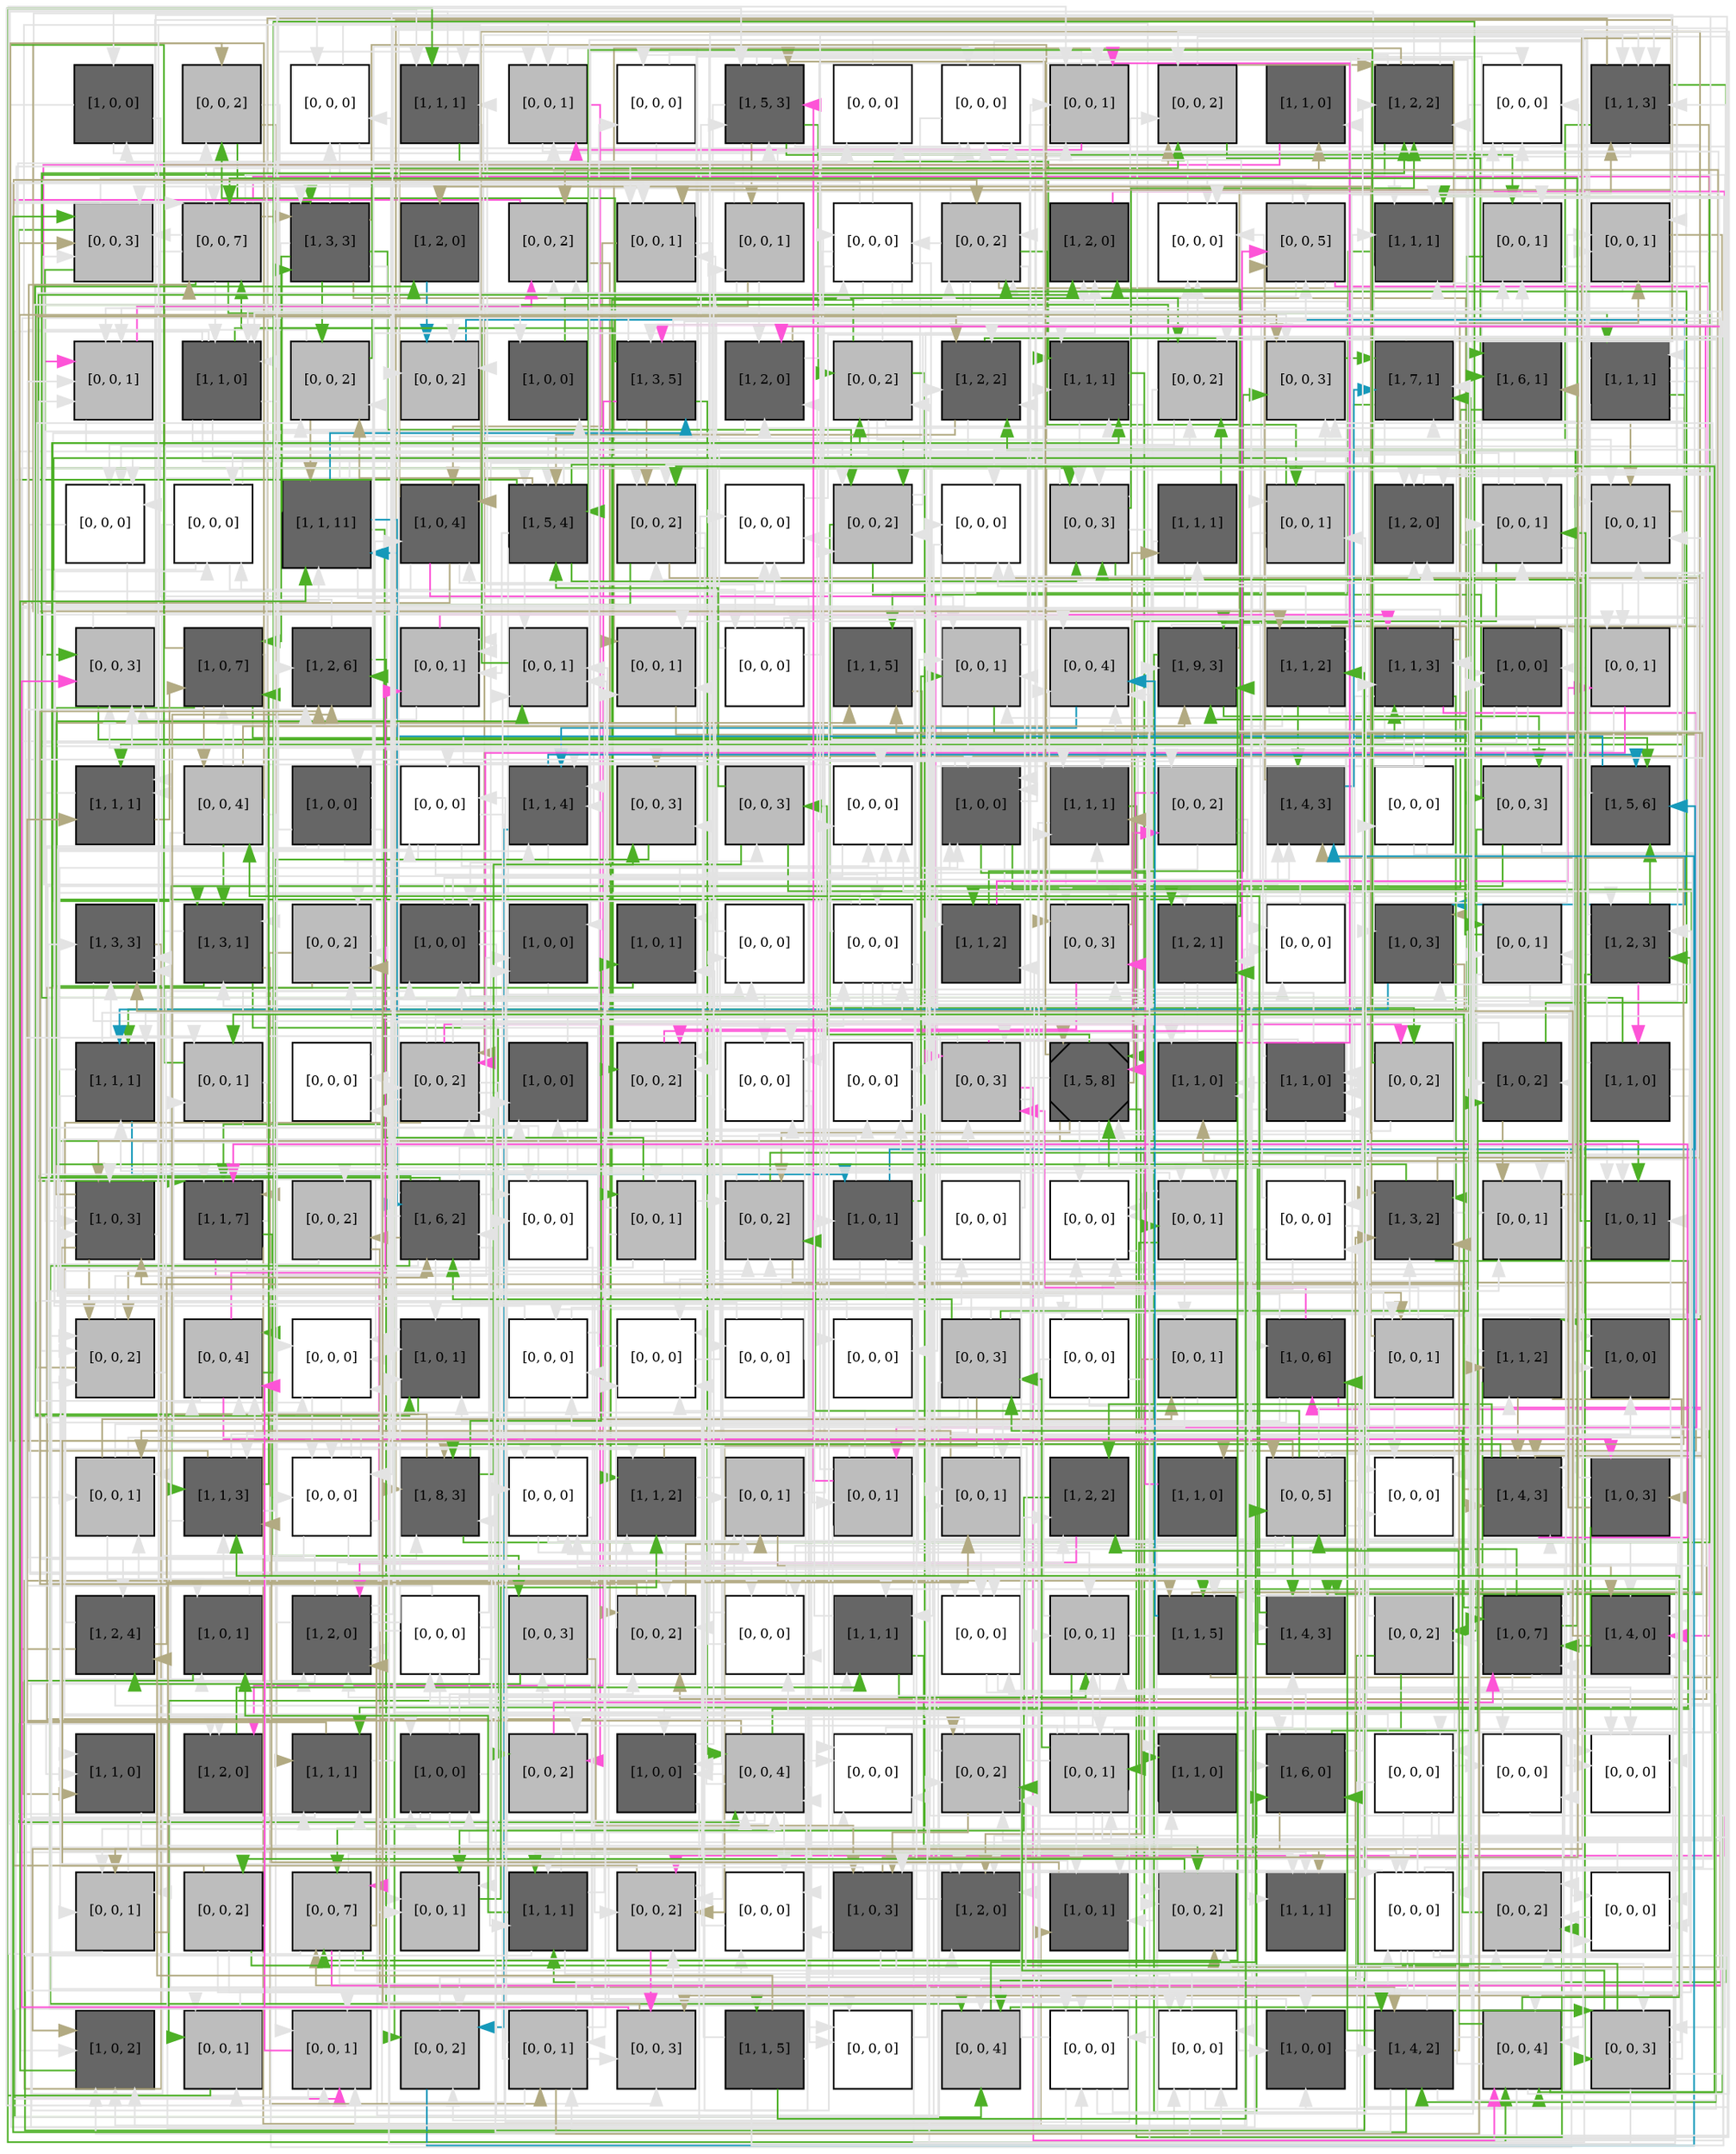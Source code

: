 digraph layout  {
rankdir=TB;
splines=ortho;
node [fixedsize=false, style=filled, width="0.6"];
edge [constraint=false];
0 [fillcolor="#666666", fontsize=8, label="[1, 0, 0]", shape=square, tooltip="name: IL18,\nin_degree: 2,\nout_degree: 3"];
1 [fillcolor="#bdbdbd", fontsize=8, label="[0, 0, 2]", shape=square, tooltip="name: None,\nin_degree: 3,\nout_degree: 3"];
2 [fillcolor="#FFFFFF", fontsize=8, label="[0, 0, 0]", shape=square, tooltip="name: None,\nin_degree: 3,\nout_degree: 3"];
3 [fillcolor="#666666", fontsize=8, label="[1, 1, 1]", shape=square, tooltip="name:  IL6R ,\nin_degree: 4,\nout_degree: 3"];
4 [fillcolor="#bdbdbd", fontsize=8, label="[0, 0, 1]", shape=square, tooltip="name: None,\nin_degree: 4,\nout_degree: 3"];
5 [fillcolor="#FFFFFF", fontsize=8, label="[0, 0, 0]", shape=square, tooltip="name: None,\nin_degree: 2,\nout_degree: 2"];
6 [fillcolor="#666666", fontsize=8, label="[1, 5, 3]", shape=square, tooltip="name:  IFNg ,\nin_degree: 5,\nout_degree: 8"];
7 [fillcolor="#FFFFFF", fontsize=8, label="[0, 0, 0]", shape=square, tooltip="name: None,\nin_degree: 2,\nout_degree: 1"];
8 [fillcolor="#FFFFFF", fontsize=8, label="[0, 0, 0]", shape=square, tooltip="name: None,\nin_degree: 5,\nout_degree: 3"];
9 [fillcolor="#bdbdbd", fontsize=8, label="[0, 0, 1]", shape=square, tooltip="name: None,\nin_degree: 5,\nout_degree: 3"];
10 [fillcolor="#bdbdbd", fontsize=8, label="[0, 0, 2]", shape=square, tooltip="name: None,\nin_degree: 4,\nout_degree: 3"];
11 [fillcolor="#666666", fontsize=8, label="[1, 1, 0]", shape=square, tooltip="name:  TNFa ,\nin_degree: 2,\nout_degree: 1"];
12 [fillcolor="#666666", fontsize=8, label="[1, 2, 2]", shape=square, tooltip="name:  IL4 ,\nin_degree: 5,\nout_degree: 5"];
13 [fillcolor="#FFFFFF", fontsize=8, label="[0, 0, 0]", shape=square, tooltip="name: None,\nin_degree: 4,\nout_degree: 3"];
14 [fillcolor="#666666", fontsize=8, label="[1, 1, 3]", shape=square, tooltip="name:  IL21R ,\nin_degree: 5,\nout_degree: 5"];
15 [fillcolor="#bdbdbd", fontsize=8, label="[0, 0, 3]", shape=square, tooltip="name: None,\nin_degree: 5,\nout_degree: 4"];
16 [fillcolor="#bdbdbd", fontsize=8, label="[0, 0, 7]", shape=square, tooltip="name: None,\nin_degree: 5,\nout_degree: 9"];
17 [fillcolor="#666666", fontsize=8, label="[1, 3, 3]", shape=square, tooltip="name:  EOMES ,\nin_degree: 4,\nout_degree: 9"];
18 [fillcolor="#666666", fontsize=8, label="[1, 2, 0]", shape=square, tooltip="name:  SOCS1 ,\nin_degree: 2,\nout_degree: 1"];
19 [fillcolor="#bdbdbd", fontsize=8, label="[0, 0, 2]", shape=square, tooltip="name: None,\nin_degree: 4,\nout_degree: 2"];
20 [fillcolor="#bdbdbd", fontsize=8, label="[0, 0, 1]", shape=square, tooltip="name: None,\nin_degree: 4,\nout_degree: 3"];
21 [fillcolor="#bdbdbd", fontsize=8, label="[0, 0, 1]", shape=square, tooltip="name: None,\nin_degree: 2,\nout_degree: 5"];
22 [fillcolor="#FFFFFF", fontsize=8, label="[0, 0, 0]", shape=square, tooltip="name: None,\nin_degree: 3,\nout_degree: 8"];
23 [fillcolor="#bdbdbd", fontsize=8, label="[0, 0, 2]", shape=square, tooltip="name: None,\nin_degree: 5,\nout_degree: 7"];
24 [fillcolor="#666666", fontsize=8, label="[1, 2, 0]", shape=square, tooltip="name:  STAT4 ,\nin_degree: 4,\nout_degree: 1"];
25 [fillcolor="#FFFFFF", fontsize=8, label="[0, 0, 0]", shape=square, tooltip="name: None,\nin_degree: 5,\nout_degree: 1"];
26 [fillcolor="#bdbdbd", fontsize=8, label="[0, 0, 5]", shape=square, tooltip="name: None,\nin_degree: 4,\nout_degree: 4"];
27 [fillcolor="#666666", fontsize=8, label="[1, 1, 1]", shape=square, tooltip="name:  Ikaros ,\nin_degree: 5,\nout_degree: 2"];
28 [fillcolor="#bdbdbd", fontsize=8, label="[0, 0, 1]", shape=square, tooltip="name: None,\nin_degree: 4,\nout_degree: 2"];
29 [fillcolor="#bdbdbd", fontsize=8, label="[0, 0, 1]", shape=square, tooltip="name: None,\nin_degree: 4,\nout_degree: 4"];
30 [fillcolor="#bdbdbd", fontsize=8, label="[0, 0, 1]", shape=square, tooltip="name: None,\nin_degree: 5,\nout_degree: 2"];
31 [fillcolor="#666666", fontsize=8, label="[1, 1, 0]", shape=square, tooltip="name:  IL2R ,\nin_degree: 4,\nout_degree: 7"];
32 [fillcolor="#bdbdbd", fontsize=8, label="[0, 0, 2]", shape=square, tooltip="name: None,\nin_degree: 4,\nout_degree: 3"];
33 [fillcolor="#bdbdbd", fontsize=8, label="[0, 0, 2]", shape=square, tooltip="name: None,\nin_degree: 4,\nout_degree: 1"];
34 [fillcolor="#666666", fontsize=8, label="[1, 0, 0]", shape=square, tooltip="name:  B9 ,\nin_degree: 2,\nout_degree: 1"];
35 [fillcolor="#666666", fontsize=8, label="[1, 3, 5]", shape=square, tooltip="name:  STAT5 ,\nin_degree: 3,\nout_degree: 9"];
36 [fillcolor="#666666", fontsize=8, label="[1, 2, 0]", shape=square, tooltip="name:  IL4R ,\nin_degree: 4,\nout_degree: 3"];
37 [fillcolor="#bdbdbd", fontsize=8, label="[0, 0, 2]", shape=square, tooltip="name: None,\nin_degree: 3,\nout_degree: 6"];
38 [fillcolor="#666666", fontsize=8, label="[1, 2, 2]", shape=square, tooltip="name:  Ebf1 ,\nin_degree: 5,\nout_degree: 3"];
39 [fillcolor="#666666", fontsize=8, label="[1, 1, 1]", shape=square, tooltip="name:  Helios ,\nin_degree: 5,\nout_degree: 3"];
40 [fillcolor="#bdbdbd", fontsize=8, label="[0, 0, 2]", shape=square, tooltip="name: None,\nin_degree: 4,\nout_degree: 4"];
41 [fillcolor="#bdbdbd", fontsize=8, label="[0, 0, 3]", shape=square, tooltip="name: None,\nin_degree: 5,\nout_degree: 1"];
42 [fillcolor="#666666", fontsize=8, label="[1, 7, 1]", shape=square, tooltip="name:  Foxp3 ,\nin_degree: 5,\nout_degree: 4"];
43 [fillcolor="#666666", fontsize=8, label="[1, 6, 1]", shape=square, tooltip="name:  CD8 ,\nin_degree: 3,\nout_degree: 1"];
44 [fillcolor="#666666", fontsize=8, label="[1, 1, 1]", shape=square, tooltip="name:  IL10 ,\nin_degree: 2,\nout_degree: 7"];
45 [fillcolor="#FFFFFF", fontsize=8, label="[0, 0, 0]", shape=square, tooltip="name: None,\nin_degree: 4,\nout_degree: 2"];
46 [fillcolor="#FFFFFF", fontsize=8, label="[0, 0, 0]", shape=square, tooltip="name: None,\nin_degree: 3,\nout_degree: 4"];
47 [fillcolor="#666666", fontsize=8, label="[1, 1, 11]", shape=square, tooltip="name:  IL23R ,\nin_degree: 4,\nout_degree: 7"];
48 [fillcolor="#666666", fontsize=8, label="[1, 0, 4]", shape=square, tooltip="name:  IL12 ,\nin_degree: 4,\nout_degree: 5"];
49 [fillcolor="#666666", fontsize=8, label="[1, 5, 4]", shape=square, tooltip="name:  Runx1 ,\nin_degree: 5,\nout_degree: 8"];
50 [fillcolor="#bdbdbd", fontsize=8, label="[0, 0, 2]", shape=square, tooltip="name: None,\nin_degree: 5,\nout_degree: 4"];
51 [fillcolor="#FFFFFF", fontsize=8, label="[0, 0, 0]", shape=square, tooltip="name: None,\nin_degree: 4,\nout_degree: 1"];
52 [fillcolor="#bdbdbd", fontsize=8, label="[0, 0, 2]", shape=square, tooltip="name: None,\nin_degree: 5,\nout_degree: 4"];
53 [fillcolor="#FFFFFF", fontsize=8, label="[0, 0, 0]", shape=square, tooltip="name: None,\nin_degree: 4,\nout_degree: 4"];
54 [fillcolor="#bdbdbd", fontsize=8, label="[0, 0, 3]", shape=square, tooltip="name: None,\nin_degree: 5,\nout_degree: 5"];
55 [fillcolor="#666666", fontsize=8, label="[1, 1, 1]", shape=square, tooltip="name:  HEB ,\nin_degree: 2,\nout_degree: 3"];
56 [fillcolor="#bdbdbd", fontsize=8, label="[0, 0, 1]", shape=square, tooltip="name: None,\nin_degree: 3,\nout_degree: 5"];
57 [fillcolor="#666666", fontsize=8, label="[1, 2, 0]", shape=square, tooltip="name:  Bcl2 ,\nin_degree: 5,\nout_degree: 1"];
58 [fillcolor="#bdbdbd", fontsize=8, label="[0, 0, 1]", shape=square, tooltip="name: None,\nin_degree: 4,\nout_degree: 5"];
59 [fillcolor="#bdbdbd", fontsize=8, label="[0, 0, 1]", shape=square, tooltip="name: None,\nin_degree: 5,\nout_degree: 1"];
60 [fillcolor="#bdbdbd", fontsize=8, label="[0, 0, 3]", shape=square, tooltip="name: None,\nin_degree: 5,\nout_degree: 2"];
61 [fillcolor="#666666", fontsize=8, label="[1, 0, 7]", shape=square, tooltip="name: IFNb,\nin_degree: 4,\nout_degree: 5"];
62 [fillcolor="#666666", fontsize=8, label="[1, 2, 6]", shape=square, tooltip="name:  Bcl11b ,\nin_degree: 5,\nout_degree: 2"];
63 [fillcolor="#bdbdbd", fontsize=8, label="[0, 0, 1]", shape=square, tooltip="name: None,\nin_degree: 4,\nout_degree: 3"];
64 [fillcolor="#bdbdbd", fontsize=8, label="[0, 0, 1]", shape=square, tooltip="name: None,\nin_degree: 5,\nout_degree: 1"];
65 [fillcolor="#bdbdbd", fontsize=8, label="[0, 0, 1]", shape=square, tooltip="name: None,\nin_degree: 4,\nout_degree: 1"];
66 [fillcolor="#FFFFFF", fontsize=8, label="[0, 0, 0]", shape=square, tooltip="name: None,\nin_degree: 2,\nout_degree: 4"];
67 [fillcolor="#666666", fontsize=8, label="[1, 1, 5]", shape=square, tooltip="name:  Gfi1 ,\nin_degree: 3,\nout_degree: 1"];
68 [fillcolor="#bdbdbd", fontsize=8, label="[0, 0, 1]", shape=square, tooltip="name: None,\nin_degree: 5,\nout_degree: 3"];
69 [fillcolor="#bdbdbd", fontsize=8, label="[0, 0, 4]", shape=square, tooltip="name: None,\nin_degree: 5,\nout_degree: 1"];
70 [fillcolor="#666666", fontsize=8, label="[1, 9, 3]", shape=square, tooltip="name:  ThPOK ,\nin_degree: 5,\nout_degree: 4"];
71 [fillcolor="#666666", fontsize=8, label="[1, 1, 2]", shape=square, tooltip="name:  NFAT ,\nin_degree: 2,\nout_degree: 8"];
72 [fillcolor="#666666", fontsize=8, label="[1, 1, 3]", shape=square, tooltip="name:  TNFR2 ,\nin_degree: 4,\nout_degree: 8"];
73 [fillcolor="#666666", fontsize=8, label="[1, 0, 0]", shape=square, tooltip="name: Flt3L,\nin_degree: 4,\nout_degree: 4"];
74 [fillcolor="#bdbdbd", fontsize=8, label="[0, 0, 1]", shape=square, tooltip="name: None,\nin_degree: 3,\nout_degree: 2"];
75 [fillcolor="#666666", fontsize=8, label="[1, 1, 1]", shape=square, tooltip="name:  TCF1 ,\nin_degree: 4,\nout_degree: 2"];
76 [fillcolor="#bdbdbd", fontsize=8, label="[0, 0, 4]", shape=square, tooltip="name: None,\nin_degree: 2,\nout_degree: 7"];
77 [fillcolor="#666666", fontsize=8, label="[1, 0, 0]", shape=square, tooltip="name: IL12,\nin_degree: 1,\nout_degree: 7"];
78 [fillcolor="#FFFFFF", fontsize=8, label="[0, 0, 0]", shape=square, tooltip="name: None,\nin_degree: 3,\nout_degree: 4"];
79 [fillcolor="#666666", fontsize=8, label="[1, 1, 4]", shape=square, tooltip="name:  IFNgR ,\nin_degree: 5,\nout_degree: 3"];
80 [fillcolor="#bdbdbd", fontsize=8, label="[0, 0, 3]", shape=square, tooltip="name: None,\nin_degree: 3,\nout_degree: 1"];
81 [fillcolor="#bdbdbd", fontsize=8, label="[0, 0, 3]", shape=square, tooltip="name: None,\nin_degree: 2,\nout_degree: 3"];
82 [fillcolor="#FFFFFF", fontsize=8, label="[0, 0, 0]", shape=square, tooltip="name: None,\nin_degree: 5,\nout_degree: 1"];
83 [fillcolor="#666666", fontsize=8, label="[1, 0, 0]", shape=square, tooltip="name:  TCR ,\nin_degree: 5,\nout_degree: 5"];
84 [fillcolor="#666666", fontsize=8, label="[1, 1, 1]", shape=square, tooltip="name:  IFNbR ,\nin_degree: 5,\nout_degree: 2"];
85 [fillcolor="#bdbdbd", fontsize=8, label="[0, 0, 2]", shape=square, tooltip="name: None,\nin_degree: 2,\nout_degree: 4"];
86 [fillcolor="#666666", fontsize=8, label="[1, 4, 3]", shape=square, tooltip="name:  Bcl6 ,\nin_degree: 5,\nout_degree: 3"];
87 [fillcolor="#FFFFFF", fontsize=8, label="[0, 0, 0]", shape=square, tooltip="name: None,\nin_degree: 1,\nout_degree: 4"];
88 [fillcolor="#bdbdbd", fontsize=8, label="[0, 0, 3]", shape=square, tooltip="name: None,\nin_degree: 3,\nout_degree: 4"];
89 [fillcolor="#666666", fontsize=8, label="[1, 5, 6]", shape=square, tooltip="name:  CD4 ,\nin_degree: 5,\nout_degree: 1"];
90 [fillcolor="#666666", fontsize=8, label="[1, 3, 3]", shape=square, tooltip="name:  JAK3 ,\nin_degree: 5,\nout_degree: 2"];
91 [fillcolor="#666666", fontsize=8, label="[1, 3, 1]", shape=square, tooltip="name:  Flt3 ,\nin_degree: 4,\nout_degree: 4"];
92 [fillcolor="#bdbdbd", fontsize=8, label="[0, 0, 2]", shape=square, tooltip="name: None,\nin_degree: 4,\nout_degree: 3"];
93 [fillcolor="#666666", fontsize=8, label="[1, 0, 0]", shape=square, tooltip="name:  IL21 ,\nin_degree: 3,\nout_degree: 5"];
94 [fillcolor="#666666", fontsize=8, label="[1, 0, 0]", shape=square, tooltip="name: B9,\nin_degree: 3,\nout_degree: 1"];
95 [fillcolor="#666666", fontsize=8, label="[1, 0, 1]", shape=square, tooltip="name: IL7,\nin_degree: 3,\nout_degree: 2"];
96 [fillcolor="#FFFFFF", fontsize=8, label="[0, 0, 0]", shape=square, tooltip="name: None,\nin_degree: 3,\nout_degree: 1"];
97 [fillcolor="#FFFFFF", fontsize=8, label="[0, 0, 0]", shape=square, tooltip="name: None,\nin_degree: 3,\nout_degree: 8"];
98 [fillcolor="#666666", fontsize=8, label="[1, 1, 2]", shape=square, tooltip="name:  Gzmb ,\nin_degree: 3,\nout_degree: 2"];
99 [fillcolor="#bdbdbd", fontsize=8, label="[0, 0, 3]", shape=square, tooltip="name: None,\nin_degree: 5,\nout_degree: 3"];
100 [fillcolor="#666666", fontsize=8, label="[1, 2, 1]", shape=square, tooltip="name:  IL18R ,\nin_degree: 4,\nout_degree: 4"];
101 [fillcolor="#FFFFFF", fontsize=8, label="[0, 0, 0]", shape=square, tooltip="name: None,\nin_degree: 3,\nout_degree: 1"];
102 [fillcolor="#666666", fontsize=8, label="[1, 0, 3]", shape=square, tooltip="name:  IFNb ,\nin_degree: 4,\nout_degree: 2"];
103 [fillcolor="#bdbdbd", fontsize=8, label="[0, 0, 1]", shape=square, tooltip="name: None,\nin_degree: 3,\nout_degree: 4"];
104 [fillcolor="#666666", fontsize=8, label="[1, 2, 3]", shape=square, tooltip="name:  IL12R ,\nin_degree: 3,\nout_degree: 7"];
105 [fillcolor="#666666", fontsize=8, label="[1, 1, 1]", shape=square, tooltip="name:  PU1 ,\nin_degree: 4,\nout_degree: 4"];
106 [fillcolor="#bdbdbd", fontsize=8, label="[0, 0, 1]", shape=square, tooltip="name: None,\nin_degree: 3,\nout_degree: 6"];
107 [fillcolor="#FFFFFF", fontsize=8, label="[0, 0, 0]", shape=square, tooltip="name: None,\nin_degree: 2,\nout_degree: 1"];
108 [fillcolor="#bdbdbd", fontsize=8, label="[0, 0, 2]", shape=square, tooltip="name: None,\nin_degree: 5,\nout_degree: 8"];
109 [fillcolor="#666666", fontsize=8, label="[1, 0, 0]", shape=square, tooltip="name: IL27,\nin_degree: 3,\nout_degree: 2"];
110 [fillcolor="#bdbdbd", fontsize=8, label="[0, 0, 2]", shape=square, tooltip="name: None,\nin_degree: 4,\nout_degree: 4"];
111 [fillcolor="#FFFFFF", fontsize=8, label="[0, 0, 0]", shape=square, tooltip="name: None,\nin_degree: 4,\nout_degree: 3"];
112 [fillcolor="#FFFFFF", fontsize=8, label="[0, 0, 0]", shape=square, tooltip="name: None,\nin_degree: 4,\nout_degree: 1"];
113 [fillcolor="#bdbdbd", fontsize=8, label="[0, 0, 3]", shape=square, tooltip="name: None,\nin_degree: 4,\nout_degree: 4"];
114 [fillcolor="#666666", fontsize=8, label="[1, 5, 8]", shape=Msquare, tooltip="name:  Tbet ,\nin_degree: 5,\nout_degree: 9"];
115 [fillcolor="#666666", fontsize=8, label="[1, 1, 0]", shape=square, tooltip="name:  IL10R ,\nin_degree: 4,\nout_degree: 1"];
116 [fillcolor="#666666", fontsize=8, label="[1, 1, 0]", shape=square, tooltip="name:  IL17 ,\nin_degree: 4,\nout_degree: 6"];
117 [fillcolor="#bdbdbd", fontsize=8, label="[0, 0, 2]", shape=square, tooltip="name: None,\nin_degree: 2,\nout_degree: 3"];
118 [fillcolor="#666666", fontsize=8, label="[1, 0, 2]", shape=square, tooltip="name:  Flt3L ,\nin_degree: 3,\nout_degree: 3"];
119 [fillcolor="#666666", fontsize=8, label="[1, 1, 0]", shape=square, tooltip="name:  JAK1 ,\nin_degree: 1,\nout_degree: 5"];
120 [fillcolor="#666666", fontsize=8, label="[1, 0, 3]", shape=square, tooltip="name:  IL23 ,\nin_degree: 5,\nout_degree: 6"];
121 [fillcolor="#666666", fontsize=8, label="[1, 1, 7]", shape=square, tooltip="name:  SMAD2 ,\nin_degree: 5,\nout_degree: 6"];
122 [fillcolor="#bdbdbd", fontsize=8, label="[0, 0, 2]", shape=square, tooltip="name: None,\nin_degree: 2,\nout_degree: 2"];
123 [fillcolor="#666666", fontsize=8, label="[1, 6, 2]", shape=square, tooltip="name:  RORgt ,\nin_degree: 4,\nout_degree: 13"];
124 [fillcolor="#FFFFFF", fontsize=8, label="[0, 0, 0]", shape=square, tooltip="name: None,\nin_degree: 3,\nout_degree: 3"];
125 [fillcolor="#bdbdbd", fontsize=8, label="[0, 0, 1]", shape=square, tooltip="name: None,\nin_degree: 2,\nout_degree: 7"];
126 [fillcolor="#bdbdbd", fontsize=8, label="[0, 0, 2]", shape=square, tooltip="name: None,\nin_degree: 5,\nout_degree: 5"];
127 [fillcolor="#666666", fontsize=8, label="[1, 0, 1]", shape=square, tooltip="name:  Hoxa9 ,\nin_degree: 3,\nout_degree: 6"];
128 [fillcolor="#FFFFFF", fontsize=8, label="[0, 0, 0]", shape=square, tooltip="name: None,\nin_degree: 1,\nout_degree: 1"];
129 [fillcolor="#FFFFFF", fontsize=8, label="[0, 0, 0]", shape=square, tooltip="name: None,\nin_degree: 5,\nout_degree: 1"];
130 [fillcolor="#bdbdbd", fontsize=8, label="[0, 0, 1]", shape=square, tooltip="name: None,\nin_degree: 5,\nout_degree: 4"];
131 [fillcolor="#FFFFFF", fontsize=8, label="[0, 0, 0]", shape=square, tooltip="name: None,\nin_degree: 2,\nout_degree: 6"];
132 [fillcolor="#666666", fontsize=8, label="[1, 3, 2]", shape=square, tooltip="name:  STAT1 ,\nin_degree: 5,\nout_degree: 4"];
133 [fillcolor="#bdbdbd", fontsize=8, label="[0, 0, 1]", shape=square, tooltip="name: None,\nin_degree: 5,\nout_degree: 1"];
134 [fillcolor="#666666", fontsize=8, label="[1, 0, 1]", shape=square, tooltip="name:  BCR ,\nin_degree: 4,\nout_degree: 2"];
135 [fillcolor="#bdbdbd", fontsize=8, label="[0, 0, 2]", shape=square, tooltip="name: None,\nin_degree: 5,\nout_degree: 3"];
136 [fillcolor="#bdbdbd", fontsize=8, label="[0, 0, 4]", shape=square, tooltip="name: None,\nin_degree: 5,\nout_degree: 4"];
137 [fillcolor="#FFFFFF", fontsize=8, label="[0, 0, 0]", shape=square, tooltip="name: None,\nin_degree: 5,\nout_degree: 2"];
138 [fillcolor="#666666", fontsize=8, label="[1, 0, 1]", shape=square, tooltip="name: IL21,\nin_degree: 5,\nout_degree: 3"];
139 [fillcolor="#FFFFFF", fontsize=8, label="[0, 0, 0]", shape=square, tooltip="name: None,\nin_degree: 3,\nout_degree: 4"];
140 [fillcolor="#FFFFFF", fontsize=8, label="[0, 0, 0]", shape=square, tooltip="name: None,\nin_degree: 5,\nout_degree: 2"];
141 [fillcolor="#FFFFFF", fontsize=8, label="[0, 0, 0]", shape=square, tooltip="name: None,\nin_degree: 1,\nout_degree: 3"];
142 [fillcolor="#FFFFFF", fontsize=8, label="[0, 0, 0]", shape=square, tooltip="name: None,\nin_degree: 2,\nout_degree: 2"];
143 [fillcolor="#bdbdbd", fontsize=8, label="[0, 0, 3]", shape=square, tooltip="name: None,\nin_degree: 2,\nout_degree: 9"];
144 [fillcolor="#FFFFFF", fontsize=8, label="[0, 0, 0]", shape=square, tooltip="name: None,\nin_degree: 1,\nout_degree: 4"];
145 [fillcolor="#bdbdbd", fontsize=8, label="[0, 0, 1]", shape=square, tooltip="name: None,\nin_degree: 2,\nout_degree: 3"];
146 [fillcolor="#666666", fontsize=8, label="[1, 0, 6]", shape=square, tooltip="name: Hoxa9,\nin_degree: 3,\nout_degree: 6"];
147 [fillcolor="#bdbdbd", fontsize=8, label="[0, 0, 1]", shape=square, tooltip="name: None,\nin_degree: 2,\nout_degree: 6"];
148 [fillcolor="#666666", fontsize=8, label="[1, 1, 2]", shape=square, tooltip="name:  Notch1 ,\nin_degree: 4,\nout_degree: 4"];
149 [fillcolor="#666666", fontsize=8, label="[1, 0, 0]", shape=square, tooltip="name:  IL27 ,\nin_degree: 3,\nout_degree: 1"];
150 [fillcolor="#bdbdbd", fontsize=8, label="[0, 0, 1]", shape=square, tooltip="name: None,\nin_degree: 4,\nout_degree: 4"];
151 [fillcolor="#666666", fontsize=8, label="[1, 1, 3]", shape=square, tooltip="name:  TGFb ,\nin_degree: 5,\nout_degree: 5"];
152 [fillcolor="#FFFFFF", fontsize=8, label="[0, 0, 0]", shape=square, tooltip="name: None,\nin_degree: 4,\nout_degree: 5"];
153 [fillcolor="#666666", fontsize=8, label="[1, 8, 3]", shape=square, tooltip="name:  GATA3 ,\nin_degree: 5,\nout_degree: 4"];
154 [fillcolor="#FFFFFF", fontsize=8, label="[0, 0, 0]", shape=square, tooltip="name: None,\nin_degree: 5,\nout_degree: 4"];
155 [fillcolor="#666666", fontsize=8, label="[1, 1, 2]", shape=square, tooltip="name:  AKT ,\nin_degree: 4,\nout_degree: 4"];
156 [fillcolor="#bdbdbd", fontsize=8, label="[0, 0, 1]", shape=square, tooltip="name: None,\nin_degree: 4,\nout_degree: 2"];
157 [fillcolor="#bdbdbd", fontsize=8, label="[0, 0, 1]", shape=square, tooltip="name: None,\nin_degree: 2,\nout_degree: 6"];
158 [fillcolor="#bdbdbd", fontsize=8, label="[0, 0, 1]", shape=square, tooltip="name: None,\nin_degree: 4,\nout_degree: 2"];
159 [fillcolor="#666666", fontsize=8, label="[1, 2, 2]", shape=square, tooltip="name:  IL7R ,\nin_degree: 4,\nout_degree: 2"];
160 [fillcolor="#666666", fontsize=8, label="[1, 1, 0]", shape=square, tooltip="name:  TGFbR ,\nin_degree: 1,\nout_degree: 1"];
161 [fillcolor="#bdbdbd", fontsize=8, label="[0, 0, 5]", shape=square, tooltip="name: None,\nin_degree: 3,\nout_degree: 10"];
162 [fillcolor="#FFFFFF", fontsize=8, label="[0, 0, 0]", shape=square, tooltip="name: None,\nin_degree: 4,\nout_degree: 2"];
163 [fillcolor="#666666", fontsize=8, label="[1, 4, 3]", shape=square, tooltip="name:  Blimp1 ,\nin_degree: 5,\nout_degree: 6"];
164 [fillcolor="#666666", fontsize=8, label="[1, 0, 3]", shape=square, tooltip="name:  IL7 ,\nin_degree: 2,\nout_degree: 4"];
165 [fillcolor="#666666", fontsize=8, label="[1, 2, 4]", shape=square, tooltip="name:  FR4 ,\nin_degree: 3,\nout_degree: 5"];
166 [fillcolor="#666666", fontsize=8, label="[1, 0, 1]", shape=square, tooltip="name: BCR,\nin_degree: 3,\nout_degree: 2"];
167 [fillcolor="#666666", fontsize=8, label="[1, 2, 0]", shape=square, tooltip="name:  Bach2 ,\nin_degree: 5,\nout_degree: 8"];
168 [fillcolor="#FFFFFF", fontsize=8, label="[0, 0, 0]", shape=square, tooltip="name: None,\nin_degree: 2,\nout_degree: 6"];
169 [fillcolor="#bdbdbd", fontsize=8, label="[0, 0, 3]", shape=square, tooltip="name: None,\nin_degree: 2,\nout_degree: 3"];
170 [fillcolor="#bdbdbd", fontsize=8, label="[0, 0, 2]", shape=square, tooltip="name: None,\nin_degree: 5,\nout_degree: 4"];
171 [fillcolor="#FFFFFF", fontsize=8, label="[0, 0, 0]", shape=square, tooltip="name: None,\nin_degree: 4,\nout_degree: 3"];
172 [fillcolor="#666666", fontsize=8, label="[1, 1, 1]", shape=square, tooltip="name:  NFkB ,\nin_degree: 4,\nout_degree: 3"];
173 [fillcolor="#FFFFFF", fontsize=8, label="[0, 0, 0]", shape=square, tooltip="name: None,\nin_degree: 4,\nout_degree: 2"];
174 [fillcolor="#bdbdbd", fontsize=8, label="[0, 0, 1]", shape=square, tooltip="name: None,\nin_degree: 5,\nout_degree: 4"];
175 [fillcolor="#666666", fontsize=8, label="[1, 1, 5]", shape=square, tooltip="name:  IL27R ,\nin_degree: 4,\nout_degree: 3"];
176 [fillcolor="#666666", fontsize=8, label="[1, 4, 3]", shape=square, tooltip="name:  Irf4 ,\nin_degree: 5,\nout_degree: 3"];
177 [fillcolor="#bdbdbd", fontsize=8, label="[0, 0, 2]", shape=square, tooltip="name: None,\nin_degree: 2,\nout_degree: 3"];
178 [fillcolor="#666666", fontsize=8, label="[1, 0, 7]", shape=square, tooltip="name:  Dll1 ,\nin_degree: 4,\nout_degree: 11"];
179 [fillcolor="#666666", fontsize=8, label="[1, 4, 0]", shape=square, tooltip="name:  STAT3 ,\nin_degree: 5,\nout_degree: 1"];
180 [fillcolor="#666666", fontsize=8, label="[1, 1, 0]", shape=square, tooltip="name:  CD19 ,\nin_degree: 3,\nout_degree: 1"];
181 [fillcolor="#666666", fontsize=8, label="[1, 2, 0]", shape=square, tooltip="name:  SMAD3 ,\nin_degree: 3,\nout_degree: 1"];
182 [fillcolor="#666666", fontsize=8, label="[1, 1, 1]", shape=square, tooltip="name:  STAT6 ,\nin_degree: 4,\nout_degree: 3"];
183 [fillcolor="#666666", fontsize=8, label="[1, 0, 0]", shape=square, tooltip="name: IL23,\nin_degree: 3,\nout_degree: 6"];
184 [fillcolor="#bdbdbd", fontsize=8, label="[0, 0, 2]", shape=square, tooltip="name: None,\nin_degree: 3,\nout_degree: 2"];
185 [fillcolor="#666666", fontsize=8, label="[1, 0, 0]", shape=square, tooltip="name: IL2,\nin_degree: 3,\nout_degree: 2"];
186 [fillcolor="#bdbdbd", fontsize=8, label="[0, 0, 4]", shape=square, tooltip="name: None,\nin_degree: 5,\nout_degree: 8"];
187 [fillcolor="#FFFFFF", fontsize=8, label="[0, 0, 0]", shape=square, tooltip="name: None,\nin_degree: 4,\nout_degree: 1"];
188 [fillcolor="#bdbdbd", fontsize=8, label="[0, 0, 2]", shape=square, tooltip="name: None,\nin_degree: 5,\nout_degree: 3"];
189 [fillcolor="#bdbdbd", fontsize=8, label="[0, 0, 1]", shape=square, tooltip="name: None,\nin_degree: 3,\nout_degree: 10"];
190 [fillcolor="#666666", fontsize=8, label="[1, 1, 0]", shape=square, tooltip="name:  XBP1 ,\nin_degree: 3,\nout_degree: 2"];
191 [fillcolor="#666666", fontsize=8, label="[1, 6, 0]", shape=square, tooltip="name:  Pax5 ,\nin_degree: 4,\nout_degree: 4"];
192 [fillcolor="#FFFFFF", fontsize=8, label="[0, 0, 0]", shape=square, tooltip="name: None,\nin_degree: 2,\nout_degree: 8"];
193 [fillcolor="#FFFFFF", fontsize=8, label="[0, 0, 0]", shape=square, tooltip="name: None,\nin_degree: 4,\nout_degree: 2"];
194 [fillcolor="#FFFFFF", fontsize=8, label="[0, 0, 0]", shape=square, tooltip="name: None,\nin_degree: 5,\nout_degree: 1"];
195 [fillcolor="#bdbdbd", fontsize=8, label="[0, 0, 1]", shape=square, tooltip="name: None,\nin_degree: 4,\nout_degree: 3"];
196 [fillcolor="#bdbdbd", fontsize=8, label="[0, 0, 2]", shape=square, tooltip="name: None,\nin_degree: 1,\nout_degree: 5"];
197 [fillcolor="#bdbdbd", fontsize=8, label="[0, 0, 7]", shape=square, tooltip="name: None,\nin_degree: 4,\nout_degree: 7"];
198 [fillcolor="#bdbdbd", fontsize=8, label="[0, 0, 1]", shape=square, tooltip="name: None,\nin_degree: 4,\nout_degree: 1"];
199 [fillcolor="#666666", fontsize=8, label="[1, 1, 1]", shape=square, tooltip="name:  Prf1 ,\nin_degree: 4,\nout_degree: 5"];
200 [fillcolor="#bdbdbd", fontsize=8, label="[0, 0, 2]", shape=square, tooltip="name: None,\nin_degree: 5,\nout_degree: 3"];
201 [fillcolor="#FFFFFF", fontsize=8, label="[0, 0, 0]", shape=square, tooltip="name: None,\nin_degree: 4,\nout_degree: 1"];
202 [fillcolor="#666666", fontsize=8, label="[1, 0, 3]", shape=square, tooltip="name: TCR,\nin_degree: 3,\nout_degree: 5"];
203 [fillcolor="#666666", fontsize=8, label="[1, 2, 0]", shape=square, tooltip="name:  ERK ,\nin_degree: 5,\nout_degree: 3"];
204 [fillcolor="#666666", fontsize=8, label="[1, 0, 1]", shape=square, tooltip="name: Dll1,\nin_degree: 4,\nout_degree: 2"];
205 [fillcolor="#bdbdbd", fontsize=8, label="[0, 0, 2]", shape=square, tooltip="name: None,\nin_degree: 5,\nout_degree: 2"];
206 [fillcolor="#666666", fontsize=8, label="[1, 1, 1]", shape=square, tooltip="name:  IRAK ,\nin_degree: 4,\nout_degree: 1"];
207 [fillcolor="#FFFFFF", fontsize=8, label="[0, 0, 0]", shape=square, tooltip="name: None,\nin_degree: 5,\nout_degree: 9"];
208 [fillcolor="#bdbdbd", fontsize=8, label="[0, 0, 2]", shape=square, tooltip="name: None,\nin_degree: 5,\nout_degree: 2"];
209 [fillcolor="#FFFFFF", fontsize=8, label="[0, 0, 0]", shape=square, tooltip="name: None,\nin_degree: 4,\nout_degree: 2"];
210 [fillcolor="#666666", fontsize=8, label="[1, 0, 2]", shape=square, tooltip="name:  IL18 ,\nin_degree: 5,\nout_degree: 1"];
211 [fillcolor="#bdbdbd", fontsize=8, label="[0, 0, 1]", shape=square, tooltip="name: None,\nin_degree: 3,\nout_degree: 2"];
212 [fillcolor="#bdbdbd", fontsize=8, label="[0, 0, 1]", shape=square, tooltip="name: None,\nin_degree: 5,\nout_degree: 2"];
213 [fillcolor="#bdbdbd", fontsize=8, label="[0, 0, 2]", shape=square, tooltip="name: None,\nin_degree: 4,\nout_degree: 2"];
214 [fillcolor="#bdbdbd", fontsize=8, label="[0, 0, 1]", shape=square, tooltip="name: None,\nin_degree: 3,\nout_degree: 8"];
215 [fillcolor="#bdbdbd", fontsize=8, label="[0, 0, 3]", shape=square, tooltip="name: None,\nin_degree: 4,\nout_degree: 2"];
216 [fillcolor="#666666", fontsize=8, label="[1, 1, 5]", shape=square, tooltip="name:  IL6 ,\nin_degree: 1,\nout_degree: 5"];
217 [fillcolor="#FFFFFF", fontsize=8, label="[0, 0, 0]", shape=square, tooltip="name: None,\nin_degree: 3,\nout_degree: 1"];
218 [fillcolor="#bdbdbd", fontsize=8, label="[0, 0, 4]", shape=square, tooltip="name: None,\nin_degree: 4,\nout_degree: 2"];
219 [fillcolor="#FFFFFF", fontsize=8, label="[0, 0, 0]", shape=square, tooltip="name: None,\nin_degree: 4,\nout_degree: 5"];
220 [fillcolor="#FFFFFF", fontsize=8, label="[0, 0, 0]", shape=square, tooltip="name: None,\nin_degree: 5,\nout_degree: 3"];
221 [fillcolor="#666666", fontsize=8, label="[1, 0, 0]", shape=square, tooltip="name:  IL2 ,\nin_degree: 3,\nout_degree: 2"];
222 [fillcolor="#666666", fontsize=8, label="[1, 4, 2]", shape=square, tooltip="name:  Runx3 ,\nin_degree: 4,\nout_degree: 7"];
223 [fillcolor="#bdbdbd", fontsize=8, label="[0, 0, 4]", shape=square, tooltip="name: None,\nin_degree: 5,\nout_degree: 8"];
224 [fillcolor="#bdbdbd", fontsize=8, label="[0, 0, 3]", shape=square, tooltip="name: None,\nin_degree: 4,\nout_degree: 6"];
0 -> 49  [color=grey89, style="penwidth(0.1)", tooltip=" ", weight=1];
0 -> 183  [color=grey89, style="penwidth(0.1)", tooltip=" ", weight=1];
0 -> 44  [color=grey89, style="penwidth(0.1)", tooltip=" ", weight=1];
1 -> 50  [color=grey89, style="penwidth(0.1)", tooltip=" ", weight=1];
1 -> 182  [color="#B2AA82", style="penwidth(0.1)", tooltip="36( IL4R ) to 182( STAT6 )", weight=1];
1 -> 17  [color="#4DB026", style="penwidth(0.1)", tooltip="222( Runx3 ) to 17( EOMES )", weight=1];
2 -> 8  [color=grey89, style="penwidth(0.1)", tooltip=" ", weight=1];
2 -> 27  [color=grey89, style="penwidth(0.1)", tooltip=" ", weight=1];
2 -> 129  [color=grey89, style="penwidth(0.1)", tooltip=" ", weight=1];
3 -> 39  [color="#4DB026", style="penwidth(0.1)", tooltip="172( NFkB ) to 39( Helios )", weight=1];
3 -> 63  [color=grey89, style="penwidth(0.1)", tooltip=" ", weight=1];
3 -> 172  [color=grey89, style="penwidth(0.1)", tooltip=" ", weight=1];
4 -> 110  [color=grey89, style="penwidth(0.1)", tooltip=" ", weight=1];
4 -> 73  [color=grey89, style="penwidth(0.1)", tooltip=" ", weight=1];
4 -> 184  [color="#FD54D7", style="penwidth(0.1)", tooltip="115( IL10R ) to 179( STAT3 )", weight=1];
5 -> 13  [color=grey89, style="penwidth(0.1)", tooltip=" ", weight=1];
5 -> 16  [color=grey89, style="penwidth(0.1)", tooltip=" ", weight=1];
6 -> 21  [color="#B2AA82", style="penwidth(0.1)", tooltip="114( Tbet ) to 18( SOCS1 )", weight=1];
6 -> 28  [color="#4DB026", style="penwidth(0.1)", tooltip="176( Irf4 ) to 105( PU1 )", weight=1];
6 -> 37  [color="#4DB026", style="penwidth(0.1)", tooltip="114( Tbet ) to 70( ThPOK )", weight=1];
6 -> 79  [color=grey89, style="penwidth(0.1)", tooltip=" ", weight=1];
6 -> 140  [color=grey89, style="penwidth(0.1)", tooltip=" ", weight=1];
6 -> 8  [color=grey89, style="penwidth(0.1)", tooltip=" ", weight=1];
6 -> 88  [color=grey89, style="penwidth(0.1)", tooltip=" ", weight=1];
6 -> 116  [color=grey89, style="penwidth(0.1)", tooltip=" ", weight=1];
7 -> 194  [color=grey89, style="penwidth(0.1)", tooltip=" ", weight=1];
8 -> 49  [color=grey89, style="penwidth(0.1)", tooltip=" ", weight=1];
8 -> 162  [color=grey89, style="penwidth(0.1)", tooltip=" ", weight=1];
8 -> 133  [color=grey89, style="penwidth(0.1)", tooltip=" ", weight=1];
9 -> 4  [color="#FD54D7", style="penwidth(0.1)", tooltip="115( IL10R ) to 179( STAT3 )", weight=1];
9 -> 94  [color=grey89, style="penwidth(0.1)", tooltip=" ", weight=1];
9 -> 83  [color=grey89, style="penwidth(0.1)", tooltip=" ", weight=1];
10 -> 45  [color=grey89, style="penwidth(0.1)", tooltip=" ", weight=1];
10 -> 43  [color="#4DB026", style="penwidth(0.1)", tooltip="17( EOMES ) to 98( Gzmb )", weight=1];
10 -> 12  [color="#B2AA82", style="penwidth(0.1)", tooltip="151( TGFb ) to 160( TGFbR )", weight=1];
11 -> 30  [color="#FD54D7", style="penwidth(0.1)", tooltip="11( TNFa ) to 72( TNFR2 )", weight=1];
12 -> 65  [color="#B2AA82", style="penwidth(0.1)", tooltip="151( TGFb ) to 160( TGFbR )", weight=1];
12 -> 60  [color="#4DB026", style="penwidth(0.1)", tooltip="119( JAK1 ) to 132( STAT1 )", weight=1];
12 -> 45  [color=grey89, style="penwidth(0.1)", tooltip=" ", weight=1];
12 -> 220  [color=grey89, style="penwidth(0.1)", tooltip=" ", weight=1];
12 -> 170  [color=grey89, style="penwidth(0.1)", tooltip=" ", weight=1];
13 -> 130  [color=grey89, style="penwidth(0.1)", tooltip=" ", weight=1];
13 -> 83  [color=grey89, style="penwidth(0.1)", tooltip=" ", weight=1];
13 -> 207  [color=grey89, style="penwidth(0.1)", tooltip=" ", weight=1];
14 -> 121  [color="#B2AA82", style="penwidth(0.1)", tooltip="70( ThPOK ) to 43( CD8 )", weight=1];
14 -> 52  [color="#4DB026", style="penwidth(0.1)", tooltip="70( ThPOK ) to 49( Runx1 )", weight=1];
14 -> 153  [color="#B2AA82", style="penwidth(0.1)", tooltip="75( TCF1 ) to 153( GATA3 )", weight=1];
14 -> 25  [color=grey89, style="penwidth(0.1)", tooltip=" ", weight=1];
14 -> 199  [color="#4DB026", style="penwidth(0.1)", tooltip="14( IL21R ) to 86( Bcl6 )", weight=1];
15 -> 68  [color=grey89, style="penwidth(0.1)", tooltip=" ", weight=1];
15 -> 162  [color=grey89, style="penwidth(0.1)", tooltip=" ", weight=1];
15 -> 54  [color="#4DB026", style="penwidth(0.1)", tooltip="132( STAT1 ) to 12( IL4 )", weight=1];
15 -> 186  [color="#4DB026", style="penwidth(0.1)", tooltip="222( Runx3 ) to 89( CD4 )", weight=1];
16 -> 1  [color=grey89, style="penwidth(0.1)", tooltip=" ", weight=1];
16 -> 15  [color=grey89, style="penwidth(0.1)", tooltip=" ", weight=1];
16 -> 17  [color="#B2AA82", style="penwidth(0.1)", tooltip="148( Notch1 ) to 55( HEB )", weight=1];
16 -> 31  [color=grey89, style="penwidth(0.1)", tooltip=" ", weight=1];
16 -> 224  [color=grey89, style="penwidth(0.1)", tooltip=" ", weight=1];
16 -> 195  [color=grey89, style="penwidth(0.1)", tooltip=" ", weight=1];
16 -> 138  [color="#4DB026", style="penwidth(0.1)", tooltip="132( STAT1 ) to 18( SOCS1 )", weight=1];
16 -> 44  [color="#4DB026", style="penwidth(0.1)", tooltip="148( Notch1 ) to 75( TCF1 )", weight=1];
16 -> 179  [color="#FD54D7", style="penwidth(0.1)", tooltip="115( IL10R ) to 179( STAT3 )", weight=1];
17 -> 32  [color="#4DB026", style="penwidth(0.1)", tooltip="17( EOMES ) to 98( Gzmb )", weight=1];
17 -> 52  [color="#4DB026", style="penwidth(0.1)", tooltip="17( EOMES ) to 199( Prf1 )", weight=1];
17 -> 99  [color="#B2AA82", style="penwidth(0.1)", tooltip="148( Notch1 ) to 55( HEB )", weight=1];
17 -> 61  [color="#4DB026", style="penwidth(0.1)", tooltip="210( IL18 ) to 100( IL18R )", weight=1];
17 -> 102  [color="#B2AA82", style="penwidth(0.1)", tooltip="191( Pax5 ) to 163( Blimp1 )", weight=1];
17 -> 198  [color=grey89, style="penwidth(0.1)", tooltip=" ", weight=1];
17 -> 26  [color=grey89, style="penwidth(0.1)", tooltip=" ", weight=1];
17 -> 31  [color=grey89, style="penwidth(0.1)", tooltip=" ", weight=1];
17 -> 2  [color=grey89, style="penwidth(0.1)", tooltip=" ", weight=1];
18 -> 33  [color="#1699BA", style="penwidth(0.1)", tooltip="18( SOCS1 ) to 35( STAT5 )", weight=1];
19 -> 170  [color="#B2AA82", style="penwidth(0.1)", tooltip="90( JAK3 ) to 179( STAT3 )", weight=1];
19 -> 212  [color="#FD54D7", style="penwidth(0.1)", tooltip="11( TNFa ) to 72( TNFR2 )", weight=1];
20 -> 141  [color=grey89, style="penwidth(0.1)", tooltip=" ", weight=1];
20 -> 48  [color="#B2AA82", style="penwidth(0.1)", tooltip="191( Pax5 ) to 180( CD19 )", weight=1];
20 -> 116  [color=grey89, style="penwidth(0.1)", tooltip=" ", weight=1];
21 -> 36  [color=grey89, style="penwidth(0.1)", tooltip=" ", weight=1];
21 -> 8  [color=grey89, style="penwidth(0.1)", tooltip=" ", weight=1];
21 -> 206  [color=grey89, style="penwidth(0.1)", tooltip=" ", weight=1];
21 -> 19  [color=grey89, style="penwidth(0.1)", tooltip=" ", weight=1];
21 -> 108  [color="#B2AA82", style="penwidth(0.1)", tooltip="114( Tbet ) to 18( SOCS1 )", weight=1];
22 -> 111  [color=grey89, style="penwidth(0.1)", tooltip=" ", weight=1];
22 -> 56  [color=grey89, style="penwidth(0.1)", tooltip=" ", weight=1];
22 -> 0  [color=grey89, style="penwidth(0.1)", tooltip=" ", weight=1];
22 -> 179  [color=grey89, style="penwidth(0.1)", tooltip=" ", weight=1];
22 -> 182  [color=grey89, style="penwidth(0.1)", tooltip=" ", weight=1];
22 -> 95  [color=grey89, style="penwidth(0.1)", tooltip=" ", weight=1];
22 -> 187  [color=grey89, style="penwidth(0.1)", tooltip=" ", weight=1];
22 -> 116  [color=grey89, style="penwidth(0.1)", tooltip=" ", weight=1];
23 -> 132  [color="#B2AA82", style="penwidth(0.1)", tooltip="84( IFNbR ) to 132( STAT1 )", weight=1];
23 -> 56  [color="#4DB026", style="penwidth(0.1)", tooltip="191( Pax5 ) to 91( Flt3 )", weight=1];
23 -> 22  [color=grey89, style="penwidth(0.1)", tooltip=" ", weight=1];
23 -> 100  [color=grey89, style="penwidth(0.1)", tooltip=" ", weight=1];
23 -> 75  [color=grey89, style="penwidth(0.1)", tooltip=" ", weight=1];
23 -> 15  [color=grey89, style="penwidth(0.1)", tooltip=" ", weight=1];
23 -> 30  [color=grey89, style="penwidth(0.1)", tooltip=" ", weight=1];
24 -> 200  [color="#FD54D7", style="penwidth(0.1)", tooltip="24( STAT4 ) to 6( IFNg )", weight=1];
25 -> 8  [color=grey89, style="penwidth(0.1)", tooltip=" ", weight=1];
26 -> 146  [color="#FD54D7", style="penwidth(0.1)", tooltip="160( TGFbR ) to 181( SMAD3 )", weight=1];
26 -> 133  [color=grey89, style="penwidth(0.1)", tooltip=" ", weight=1];
26 -> 19  [color=grey89, style="penwidth(0.1)", tooltip=" ", weight=1];
26 -> 137  [color=grey89, style="penwidth(0.1)", tooltip=" ", weight=1];
27 -> 102  [color=grey89, style="penwidth(0.1)", tooltip=" ", weight=1];
27 -> 67  [color="#4DB026", style="penwidth(0.1)", tooltip="42( Foxp3 ) to 114( Tbet )", weight=1];
28 -> 59  [color=grey89, style="penwidth(0.1)", tooltip=" ", weight=1];
28 -> 105  [color="#4DB026", style="penwidth(0.1)", tooltip="176( Irf4 ) to 105( PU1 )", weight=1];
29 -> 197  [color="#B2AA82", style="penwidth(0.1)", tooltip="12( IL4 ) to 36( IL4R )", weight=1];
29 -> 23  [color=grey89, style="penwidth(0.1)", tooltip=" ", weight=1];
29 -> 168  [color=grey89, style="penwidth(0.1)", tooltip=" ", weight=1];
29 -> 99  [color=grey89, style="penwidth(0.1)", tooltip=" ", weight=1];
30 -> 19  [color="#FD54D7", style="penwidth(0.1)", tooltip="11( TNFa ) to 72( TNFR2 )", weight=1];
30 -> 208  [color=grey89, style="penwidth(0.1)", tooltip=" ", weight=1];
31 -> 158  [color=grey89, style="penwidth(0.1)", tooltip=" ", weight=1];
31 -> 110  [color="#4DB026", style="penwidth(0.1)", tooltip="31( IL2R ) to 35( STAT5 )", weight=1];
31 -> 52  [color=grey89, style="penwidth(0.1)", tooltip=" ", weight=1];
31 -> 212  [color=grey89, style="penwidth(0.1)", tooltip=" ", weight=1];
31 -> 62  [color=grey89, style="penwidth(0.1)", tooltip=" ", weight=1];
31 -> 86  [color=grey89, style="penwidth(0.1)", tooltip=" ", weight=1];
31 -> 162  [color=grey89, style="penwidth(0.1)", tooltip=" ", weight=1];
32 -> 47  [color="#B2AA82", style="penwidth(0.1)", tooltip="120( IL23 ) to 47( IL23R )", weight=1];
32 -> 10  [color="#4DB026", style="penwidth(0.1)", tooltip="17( EOMES ) to 98( Gzmb )", weight=1];
32 -> 150  [color=grey89, style="penwidth(0.1)", tooltip=" ", weight=1];
33 -> 102  [color="#1699BA", style="penwidth(0.1)", tooltip="18( SOCS1 ) to 35( STAT5 )", weight=1];
34 -> 40  [color="#4DB026", style="penwidth(0.1)", tooltip="34( B9 ) to 165( FR4 )", weight=1];
35 -> 166  [color=grey89, style="penwidth(0.1)", tooltip=" ", weight=1];
35 -> 26  [color=grey89, style="penwidth(0.1)", tooltip=" ", weight=1];
35 -> 120  [color=grey89, style="penwidth(0.1)", tooltip=" ", weight=1];
35 -> 186  [color="#4DB026", style="penwidth(0.1)", tooltip="35( STAT5 ) to 191( Pax5 )", weight=1];
35 -> 219  [color=grey89, style="penwidth(0.1)", tooltip=" ", weight=1];
35 -> 181  [color="#FD54D7", style="penwidth(0.1)", tooltip="160( TGFbR ) to 181( SMAD3 )", weight=1];
35 -> 13  [color=grey89, style="penwidth(0.1)", tooltip=" ", weight=1];
35 -> 50  [color="#B2AA82", style="penwidth(0.1)", tooltip="86( Bcl6 ) to 163( Blimp1 )", weight=1];
35 -> 1  [color="#4DB026", style="penwidth(0.1)", tooltip="222( Runx3 ) to 17( EOMES )", weight=1];
36 -> 205  [color="#B2AA82", style="penwidth(0.1)", tooltip="36( IL4R ) to 182( STAT6 )", weight=1];
36 -> 130  [color=grey89, style="penwidth(0.1)", tooltip=" ", weight=1];
36 -> 104  [color=grey89, style="penwidth(0.1)", tooltip=" ", weight=1];
37 -> 197  [color="#4DB026", style="penwidth(0.1)", tooltip="114( Tbet ) to 70( ThPOK )", weight=1];
37 -> 24  [color=grey89, style="penwidth(0.1)", tooltip=" ", weight=1];
37 -> 116  [color=grey89, style="penwidth(0.1)", tooltip=" ", weight=1];
37 -> 39  [color=grey89, style="penwidth(0.1)", tooltip=" ", weight=1];
37 -> 59  [color=grey89, style="penwidth(0.1)", tooltip=" ", weight=1];
37 -> 125  [color="#4DB026", style="penwidth(0.1)", tooltip="123( RORgt ) to 216( IL6 )", weight=1];
38 -> 126  [color=grey89, style="penwidth(0.1)", tooltip=" ", weight=1];
38 -> 49  [color="#B2AA82", style="penwidth(0.1)", tooltip="120( IL23 ) to 47( IL23R )", weight=1];
38 -> 223  [color="#4DB026", style="penwidth(0.1)", tooltip="38( Ebf1 ) to 86( Bcl6 )", weight=1];
39 -> 54  [color=grey89, style="penwidth(0.1)", tooltip=" ", weight=1];
39 -> 167  [color=grey89, style="penwidth(0.1)", tooltip=" ", weight=1];
39 -> 197  [color="#4DB026", style="penwidth(0.1)", tooltip="91( Flt3 ) to 191( Pax5 )", weight=1];
40 -> 205  [color=grey89, style="penwidth(0.1)", tooltip=" ", weight=1];
40 -> 188  [color=grey89, style="penwidth(0.1)", tooltip=" ", weight=1];
40 -> 121  [color="#4DB026", style="penwidth(0.1)", tooltip="34( B9 ) to 165( FR4 )", weight=1];
40 -> 45  [color=grey89, style="penwidth(0.1)", tooltip=" ", weight=1];
41 -> 42  [color="#4DB026", style="penwidth(0.1)", tooltip="43( CD8 ) to 70( ThPOK )", weight=1];
42 -> 153  [color="#B2AA82", style="penwidth(0.1)", tooltip="42( Foxp3 ) to 123( RORgt )", weight=1];
42 -> 75  [color=grey89, style="penwidth(0.1)", tooltip=" ", weight=1];
42 -> 198  [color=grey89, style="penwidth(0.1)", tooltip=" ", weight=1];
42 -> 70  [color="#4DB026", style="penwidth(0.1)", tooltip="43( CD8 ) to 70( ThPOK )", weight=1];
43 -> 98  [color="#4DB026", style="penwidth(0.1)", tooltip="43( CD8 ) to 70( ThPOK )", weight=1];
44 -> 59  [color="#B2AA82", style="penwidth(0.1)", tooltip="44( IL10 ) to 115( IL10R )", weight=1];
44 -> 89  [color=grey89, style="penwidth(0.1)", tooltip=" ", weight=1];
44 -> 66  [color=grey89, style="penwidth(0.1)", tooltip=" ", weight=1];
44 -> 75  [color="#4DB026", style="penwidth(0.1)", tooltip="148( Notch1 ) to 75( TCF1 )", weight=1];
44 -> 130  [color=grey89, style="penwidth(0.1)", tooltip=" ", weight=1];
44 -> 221  [color=grey89, style="penwidth(0.1)", tooltip=" ", weight=1];
44 -> 4  [color=grey89, style="penwidth(0.1)", tooltip=" ", weight=1];
45 -> 217  [color=grey89, style="penwidth(0.1)", tooltip=" ", weight=1];
45 -> 155  [color=grey89, style="penwidth(0.1)", tooltip=" ", weight=1];
46 -> 156  [color=grey89, style="penwidth(0.1)", tooltip=" ", weight=1];
46 -> 146  [color=grey89, style="penwidth(0.1)", tooltip=" ", weight=1];
46 -> 66  [color=grey89, style="penwidth(0.1)", tooltip=" ", weight=1];
46 -> 150  [color=grey89, style="penwidth(0.1)", tooltip=" ", weight=1];
47 -> 123  [color="#1699BA", style="penwidth(0.1)", tooltip="179( STAT3 ) to 123( RORgt )", weight=1];
47 -> 6  [color=grey89, style="penwidth(0.1)", tooltip=" ", weight=1];
47 -> 217  [color=grey89, style="penwidth(0.1)", tooltip=" ", weight=1];
47 -> 121  [color="#4DB026", style="penwidth(0.1)", tooltip="89( CD4 ) to 70( ThPOK )", weight=1];
47 -> 41  [color=grey89, style="penwidth(0.1)", tooltip=" ", weight=1];
47 -> 17  [color="#4DB026", style="penwidth(0.1)", tooltip="210( IL18 ) to 100( IL18R )", weight=1];
47 -> 35  [color="#1699BA", style="penwidth(0.1)", tooltip="18( SOCS1 ) to 35( STAT5 )", weight=1];
48 -> 74  [color=grey89, style="penwidth(0.1)", tooltip=" ", weight=1];
48 -> 11  [color="#B2AA82", style="penwidth(0.1)", tooltip="123( RORgt ) to 11( TNFa )", weight=1];
48 -> 113  [color="#FD54D7", style="penwidth(0.1)", tooltip="206( IRAK ) to 6( IFNg )", weight=1];
48 -> 46  [color=grey89, style="penwidth(0.1)", tooltip=" ", weight=1];
48 -> 180  [color="#B2AA82", style="penwidth(0.1)", tooltip="191( Pax5 ) to 180( CD19 )", weight=1];
49 -> 64  [color=grey89, style="penwidth(0.1)", tooltip=" ", weight=1];
49 -> 32  [color="#B2AA82", style="penwidth(0.1)", tooltip="120( IL23 ) to 47( IL23R )", weight=1];
49 -> 63  [color=grey89, style="penwidth(0.1)", tooltip=" ", weight=1];
49 -> 12  [color=grey89, style="penwidth(0.1)", tooltip=" ", weight=1];
49 -> 218  [color="#4DB026", style="penwidth(0.1)", tooltip="38( Ebf1 ) to 176( Irf4 )", weight=1];
49 -> 101  [color=grey89, style="penwidth(0.1)", tooltip=" ", weight=1];
49 -> 54  [color="#4DB026", style="penwidth(0.1)", tooltip="49( Runx1 ) to 153( GATA3 )", weight=1];
49 -> 222  [color="#4DB026", style="penwidth(0.1)", tooltip="38( Ebf1 ) to 191( Pax5 )", weight=1];
50 -> 99  [color=grey89, style="penwidth(0.1)", tooltip=" ", weight=1];
50 -> 213  [color="#4DB026", style="penwidth(0.1)", tooltip="38( Ebf1 ) to 86( Bcl6 )", weight=1];
50 -> 163  [color="#B2AA82", style="penwidth(0.1)", tooltip="86( Bcl6 ) to 163( Blimp1 )", weight=1];
50 -> 171  [color=grey89, style="penwidth(0.1)", tooltip=" ", weight=1];
51 -> 25  [color=grey89, style="penwidth(0.1)", tooltip=" ", weight=1];
52 -> 25  [color=grey89, style="penwidth(0.1)", tooltip=" ", weight=1];
52 -> 117  [color="#4DB026", style="penwidth(0.1)", tooltip="70( ThPOK ) to 49( Runx1 )", weight=1];
52 -> 88  [color="#4DB026", style="penwidth(0.1)", tooltip="17( EOMES ) to 199( Prf1 )", weight=1];
52 -> 24  [color=grey89, style="penwidth(0.1)", tooltip=" ", weight=1];
53 -> 98  [color=grey89, style="penwidth(0.1)", tooltip=" ", weight=1];
53 -> 210  [color=grey89, style="penwidth(0.1)", tooltip=" ", weight=1];
53 -> 110  [color=grey89, style="penwidth(0.1)", tooltip=" ", weight=1];
53 -> 167  [color=grey89, style="penwidth(0.1)", tooltip=" ", weight=1];
54 -> 181  [color=grey89, style="penwidth(0.1)", tooltip=" ", weight=1];
54 -> 205  [color=grey89, style="penwidth(0.1)", tooltip=" ", weight=1];
54 -> 12  [color="#4DB026", style="penwidth(0.1)", tooltip="132( STAT1 ) to 12( IL4 )", weight=1];
54 -> 10  [color=grey89, style="penwidth(0.1)", tooltip=" ", weight=1];
54 -> 148  [color="#4DB026", style="penwidth(0.1)", tooltip="49( Runx1 ) to 153( GATA3 )", weight=1];
55 -> 167  [color=grey89, style="penwidth(0.1)", tooltip=" ", weight=1];
55 -> 204  [color=grey89, style="penwidth(0.1)", tooltip=" ", weight=1];
55 -> 40  [color="#4DB026", style="penwidth(0.1)", tooltip="160( TGFbR ) to 121( SMAD2 )", weight=1];
56 -> 220  [color=grey89, style="penwidth(0.1)", tooltip=" ", weight=1];
56 -> 101  [color=grey89, style="penwidth(0.1)", tooltip=" ", weight=1];
56 -> 91  [color="#4DB026", style="penwidth(0.1)", tooltip="191( Pax5 ) to 91( Flt3 )", weight=1];
56 -> 179  [color=grey89, style="penwidth(0.1)", tooltip=" ", weight=1];
56 -> 45  [color=grey89, style="penwidth(0.1)", tooltip=" ", weight=1];
57 -> 204  [color=grey89, style="penwidth(0.1)", tooltip=" ", weight=1];
58 -> 84  [color=grey89, style="penwidth(0.1)", tooltip=" ", weight=1];
58 -> 211  [color=grey89, style="penwidth(0.1)", tooltip=" ", weight=1];
58 -> 46  [color=grey89, style="penwidth(0.1)", tooltip=" ", weight=1];
58 -> 118  [color=grey89, style="penwidth(0.1)", tooltip=" ", weight=1];
58 -> 114  [color="#4DB026", style="penwidth(0.1)", tooltip="149( IL27 ) to 175( IL27R )", weight=1];
59 -> 80  [color="#B2AA82", style="penwidth(0.1)", tooltip="44( IL10 ) to 115( IL10R )", weight=1];
60 -> 190  [color=grey89, style="penwidth(0.1)", tooltip=" ", weight=1];
60 -> 72  [color="#4DB026", style="penwidth(0.1)", tooltip="119( JAK1 ) to 132( STAT1 )", weight=1];
61 -> 76  [color="#B2AA82", style="penwidth(0.1)", tooltip="75( TCF1 ) to 62( Bcl11b )", weight=1];
61 -> 10  [color="#B2AA82", style="penwidth(0.1)", tooltip="151( TGFb ) to 160( TGFbR )", weight=1];
61 -> 91  [color=grey89, style="penwidth(0.1)", tooltip=" ", weight=1];
61 -> 89  [color="#4DB026", style="penwidth(0.1)", tooltip="70( ThPOK ) to 89( CD4 )", weight=1];
61 -> 100  [color="#4DB026", style="penwidth(0.1)", tooltip="210( IL18 ) to 100( IL18R )", weight=1];
62 -> 216  [color="#4DB026", style="penwidth(0.1)", tooltip="123( RORgt ) to 216( IL6 )", weight=1];
62 -> 40  [color=grey89, style="penwidth(0.1)", tooltip=" ", weight=1];
63 -> 60  [color=grey89, style="penwidth(0.1)", tooltip=" ", weight=1];
63 -> 142  [color=grey89, style="penwidth(0.1)", tooltip=" ", weight=1];
63 -> 72  [color="#FD54D7", style="penwidth(0.1)", tooltip="11( TNFa ) to 72( TNFR2 )", weight=1];
64 -> 16  [color="#4DB026", style="penwidth(0.1)", tooltip="132( STAT1 ) to 18( SOCS1 )", weight=1];
65 -> 160  [color="#B2AA82", style="penwidth(0.1)", tooltip="151( TGFb ) to 160( TGFbR )", weight=1];
66 -> 34  [color=grey89, style="penwidth(0.1)", tooltip=" ", weight=1];
66 -> 3  [color=grey89, style="penwidth(0.1)", tooltip=" ", weight=1];
66 -> 163  [color=grey89, style="penwidth(0.1)", tooltip=" ", weight=1];
66 -> 9  [color=grey89, style="penwidth(0.1)", tooltip=" ", weight=1];
67 -> 114  [color="#B2AA82", style="penwidth(0.1)", tooltip="102( IFNb ) to 84( IFNbR )", weight=1];
68 -> 83  [color=grey89, style="penwidth(0.1)", tooltip=" ", weight=1];
68 -> 176  [color="#4DB026", style="penwidth(0.1)", tooltip="127( Hoxa9 ) to 91( Flt3 )", weight=1];
68 -> 38  [color=grey89, style="penwidth(0.1)", tooltip=" ", weight=1];
69 -> 79  [color="#1699BA", style="penwidth(0.1)", tooltip="179( STAT3 ) to 123( RORgt )", weight=1];
70 -> 14  [color="#B2AA82", style="penwidth(0.1)", tooltip="70( ThPOK ) to 43( CD8 )", weight=1];
70 -> 59  [color=grey89, style="penwidth(0.1)", tooltip=" ", weight=1];
70 -> 191  [color="#4DB026", style="penwidth(0.1)", tooltip="163( Blimp1 ) to 191( Pax5 )", weight=1];
70 -> 88  [color="#4DB026", style="penwidth(0.1)", tooltip="70( ThPOK ) to 222( Runx3 )", weight=1];
71 -> 86  [color="#4DB026", style="penwidth(0.1)", tooltip="14( IL21R ) to 86( Bcl6 )", weight=1];
71 -> 192  [color=grey89, style="penwidth(0.1)", tooltip=" ", weight=1];
71 -> 11  [color=grey89, style="penwidth(0.1)", tooltip=" ", weight=1];
71 -> 129  [color=grey89, style="penwidth(0.1)", tooltip=" ", weight=1];
71 -> 13  [color=grey89, style="penwidth(0.1)", tooltip=" ", weight=1];
71 -> 23  [color=grey89, style="penwidth(0.1)", tooltip=" ", weight=1];
71 -> 139  [color=grey89, style="penwidth(0.1)", tooltip=" ", weight=1];
71 -> 170  [color="#B2AA82", style="penwidth(0.1)", tooltip="75( TCF1 ) to 62( Bcl11b )", weight=1];
72 -> 15  [color=grey89, style="penwidth(0.1)", tooltip=" ", weight=1];
72 -> 132  [color="#4DB026", style="penwidth(0.1)", tooltip="119( JAK1 ) to 132( STAT1 )", weight=1];
72 -> 131  [color=grey89, style="penwidth(0.1)", tooltip=" ", weight=1];
72 -> 211  [color=grey89, style="penwidth(0.1)", tooltip=" ", weight=1];
72 -> 112  [color=grey89, style="penwidth(0.1)", tooltip=" ", weight=1];
72 -> 157  [color="#FD54D7", style="penwidth(0.1)", tooltip="24( STAT4 ) to 6( IFNg )", weight=1];
72 -> 29  [color="#B2AA82", style="penwidth(0.1)", tooltip="12( IL4 ) to 36( IL4R )", weight=1];
72 -> 77  [color=grey89, style="penwidth(0.1)", tooltip=" ", weight=1];
73 -> 68  [color=grey89, style="penwidth(0.1)", tooltip=" ", weight=1];
73 -> 135  [color=grey89, style="penwidth(0.1)", tooltip=" ", weight=1];
73 -> 79  [color=grey89, style="penwidth(0.1)", tooltip=" ", weight=1];
73 -> 172  [color=grey89, style="penwidth(0.1)", tooltip=" ", weight=1];
74 -> 78  [color=grey89, style="penwidth(0.1)", tooltip=" ", weight=1];
74 -> 108  [color="#FD54D7", style="penwidth(0.1)", tooltip="43( CD8 ) to 222( Runx3 )", weight=1];
75 -> 61  [color="#B2AA82", style="penwidth(0.1)", tooltip="182( STAT6 ) to 100( IL18R )", weight=1];
75 -> 23  [color=grey89, style="penwidth(0.1)", tooltip=" ", weight=1];
76 -> 91  [color="#4DB026", style="penwidth(0.1)", tooltip="127( Hoxa9 ) to 91( Flt3 )", weight=1];
76 -> 207  [color=grey89, style="penwidth(0.1)", tooltip=" ", weight=1];
76 -> 212  [color=grey89, style="penwidth(0.1)", tooltip=" ", weight=1];
76 -> 51  [color=grey89, style="penwidth(0.1)", tooltip=" ", weight=1];
76 -> 71  [color="#B2AA82", style="penwidth(0.1)", tooltip="75( TCF1 ) to 62( Bcl11b )", weight=1];
76 -> 173  [color=grey89, style="penwidth(0.1)", tooltip=" ", weight=1];
76 -> 70  [color="#B2AA82", style="penwidth(0.1)", tooltip="75( TCF1 ) to 153( GATA3 )", weight=1];
77 -> 81  [color=grey89, style="penwidth(0.1)", tooltip=" ", weight=1];
77 -> 215  [color=grey89, style="penwidth(0.1)", tooltip=" ", weight=1];
77 -> 39  [color=grey89, style="penwidth(0.1)", tooltip=" ", weight=1];
77 -> 179  [color=grey89, style="penwidth(0.1)", tooltip=" ", weight=1];
77 -> 32  [color=grey89, style="penwidth(0.1)", tooltip=" ", weight=1];
77 -> 180  [color=grey89, style="penwidth(0.1)", tooltip=" ", weight=1];
77 -> 144  [color=grey89, style="penwidth(0.1)", tooltip=" ", weight=1];
78 -> 92  [color=grey89, style="penwidth(0.1)", tooltip=" ", weight=1];
78 -> 97  [color=grey89, style="penwidth(0.1)", tooltip=" ", weight=1];
78 -> 201  [color=grey89, style="penwidth(0.1)", tooltip=" ", weight=1];
78 -> 82  [color=grey89, style="penwidth(0.1)", tooltip=" ", weight=1];
79 -> 89  [color="#1699BA", style="penwidth(0.1)", tooltip="179( STAT3 ) to 123( RORgt )", weight=1];
79 -> 93  [color=grey89, style="penwidth(0.1)", tooltip=" ", weight=1];
79 -> 213  [color="#1699BA", style="penwidth(0.1)", tooltip="179( STAT3 ) to 42( Foxp3 )", weight=1];
80 -> 136  [color="#4DB026", style="penwidth(0.1)", tooltip="153( GATA3 ) to 70( ThPOK )", weight=1];
81 -> 175  [color="#4DB026", style="penwidth(0.1)", tooltip="149( IL27 ) to 175( IL27R )", weight=1];
81 -> 49  [color="#4DB026", style="penwidth(0.1)", tooltip="83( TCR ) to 49( Runx1 )", weight=1];
81 -> 155  [color="#4DB026", style="penwidth(0.1)", tooltip="114( Tbet ) to 42( Foxp3 )", weight=1];
82 -> 137  [color=grey89, style="penwidth(0.1)", tooltip=" ", weight=1];
83 -> 181  [color=grey89, style="penwidth(0.1)", tooltip=" ", weight=1];
83 -> 176  [color="#4DB026", style="penwidth(0.1)", tooltip="83( TCR ) to 49( Runx1 )", weight=1];
83 -> 149  [color=grey89, style="penwidth(0.1)", tooltip=" ", weight=1];
83 -> 130  [color="#4DB026", style="penwidth(0.1)", tooltip="83( TCR ) to 43( CD8 )", weight=1];
83 -> 39  [color=grey89, style="penwidth(0.1)", tooltip=" ", weight=1];
84 -> 213  [color=grey89, style="penwidth(0.1)", tooltip=" ", weight=1];
84 -> 208  [color="#4DB026", style="penwidth(0.1)", tooltip="114( Tbet ) to 123( RORgt )", weight=1];
85 -> 142  [color=grey89, style="penwidth(0.1)", tooltip=" ", weight=1];
85 -> 210  [color=grey89, style="penwidth(0.1)", tooltip=" ", weight=1];
85 -> 206  [color=grey89, style="penwidth(0.1)", tooltip=" ", weight=1];
85 -> 114  [color="#FD54D7", style="penwidth(0.1)", tooltip="206( IRAK ) to 6( IFNg )", weight=1];
86 -> 26  [color="#B2AA82", style="penwidth(0.1)", tooltip="155( AKT ) to 181( SMAD3 )", weight=1];
86 -> 25  [color=grey89, style="penwidth(0.1)", tooltip=" ", weight=1];
86 -> 42  [color="#1699BA", style="penwidth(0.1)", tooltip="179( STAT3 ) to 42( Foxp3 )", weight=1];
87 -> 51  [color=grey89, style="penwidth(0.1)", tooltip=" ", weight=1];
87 -> 169  [color=grey89, style="penwidth(0.1)", tooltip=" ", weight=1];
87 -> 30  [color=grey89, style="penwidth(0.1)", tooltip=" ", weight=1];
87 -> 155  [color=grey89, style="penwidth(0.1)", tooltip=" ", weight=1];
88 -> 177  [color="#4DB026", style="penwidth(0.1)", tooltip="70( ThPOK ) to 222( Runx3 )", weight=1];
88 -> 151  [color="#4DB026", style="penwidth(0.1)", tooltip="70( ThPOK ) to 89( CD4 )", weight=1];
88 -> 175  [color=grey89, style="penwidth(0.1)", tooltip=" ", weight=1];
88 -> 153  [color=grey89, style="penwidth(0.1)", tooltip=" ", weight=1];
89 -> 47  [color="#1699BA", style="penwidth(0.1)", tooltip="179( STAT3 ) to 123( RORgt )", weight=1];
90 -> 175  [color="#B2AA82", style="penwidth(0.1)", tooltip="179( STAT3 ) to 6( IFNg )", weight=1];
90 -> 115  [color=grey89, style="penwidth(0.1)", tooltip=" ", weight=1];
91 -> 39  [color="#4DB026", style="penwidth(0.1)", tooltip="91( Flt3 ) to 191( Pax5 )", weight=1];
91 -> 190  [color=grey89, style="penwidth(0.1)", tooltip=" ", weight=1];
91 -> 184  [color="#4DB026", style="penwidth(0.1)", tooltip="91( Flt3 ) to 176( Irf4 )", weight=1];
91 -> 214  [color="#B2AA82", style="penwidth(0.1)", tooltip="176( Irf4 ) to 163( Blimp1 )", weight=1];
92 -> 137  [color=grey89, style="penwidth(0.1)", tooltip=" ", weight=1];
92 -> 135  [color="#B2AA82", style="penwidth(0.1)", tooltip="148( Notch1 ) to 49( Runx1 )", weight=1];
92 -> 188  [color="#B2AA82", style="penwidth(0.1)", tooltip="148( Notch1 ) to 43( CD8 )", weight=1];
93 -> 68  [color=grey89, style="penwidth(0.1)", tooltip=" ", weight=1];
93 -> 96  [color=grey89, style="penwidth(0.1)", tooltip=" ", weight=1];
93 -> 187  [color=grey89, style="penwidth(0.1)", tooltip=" ", weight=1];
93 -> 82  [color=grey89, style="penwidth(0.1)", tooltip=" ", weight=1];
93 -> 188  [color=grey89, style="penwidth(0.1)", tooltip=" ", weight=1];
94 -> 111  [color=grey89, style="penwidth(0.1)", tooltip=" ", weight=1];
95 -> 83  [color=grey89, style="penwidth(0.1)", tooltip=" ", weight=1];
95 -> 134  [color="#4DB026", style="penwidth(0.1)", tooltip="153( GATA3 ) to 12( IL4 )", weight=1];
96 -> 20  [color=grey89, style="penwidth(0.1)", tooltip=" ", weight=1];
97 -> 203  [color=grey89, style="penwidth(0.1)", tooltip=" ", weight=1];
97 -> 7  [color=grey89, style="penwidth(0.1)", tooltip=" ", weight=1];
97 -> 192  [color=grey89, style="penwidth(0.1)", tooltip=" ", weight=1];
97 -> 174  [color=grey89, style="penwidth(0.1)", tooltip=" ", weight=1];
97 -> 176  [color=grey89, style="penwidth(0.1)", tooltip=" ", weight=1];
97 -> 183  [color=grey89, style="penwidth(0.1)", tooltip=" ", weight=1];
97 -> 4  [color=grey89, style="penwidth(0.1)", tooltip=" ", weight=1];
97 -> 61  [color=grey89, style="penwidth(0.1)", tooltip=" ", weight=1];
98 -> 74  [color="#FD54D7", style="penwidth(0.1)", tooltip="43( CD8 ) to 222( Runx3 )", weight=1];
98 -> 41  [color="#4DB026", style="penwidth(0.1)", tooltip="43( CD8 ) to 70( ThPOK )", weight=1];
99 -> 55  [color="#B2AA82", style="penwidth(0.1)", tooltip="148( Notch1 ) to 55( HEB )", weight=1];
99 -> 69  [color=grey89, style="penwidth(0.1)", tooltip=" ", weight=1];
99 -> 110  [color="#FD54D7", style="penwidth(0.1)", tooltip="160( TGFbR ) to 181( SMAD3 )", weight=1];
100 -> 158  [color=grey89, style="penwidth(0.1)", tooltip=" ", weight=1];
100 -> 24  [color="#4DB026", style="penwidth(0.1)", tooltip="153( GATA3 ) to 24( STAT4 )", weight=1];
100 -> 29  [color=grey89, style="penwidth(0.1)", tooltip=" ", weight=1];
100 -> 113  [color=grey89, style="penwidth(0.1)", tooltip=" ", weight=1];
101 -> 84  [color=grey89, style="penwidth(0.1)", tooltip=" ", weight=1];
102 -> 163  [color="#B2AA82", style="penwidth(0.1)", tooltip="102( IFNb ) to 84( IFNbR )", weight=1];
102 -> 105  [color="#1699BA", style="penwidth(0.1)", tooltip="18( SOCS1 ) to 35( STAT5 )", weight=1];
103 -> 152  [color=grey89, style="penwidth(0.1)", tooltip=" ", weight=1];
103 -> 177  [color=grey89, style="penwidth(0.1)", tooltip=" ", weight=1];
103 -> 70  [color="#4DB026", style="penwidth(0.1)", tooltip="153( GATA3 ) to 70( ThPOK )", weight=1];
103 -> 209  [color=grey89, style="penwidth(0.1)", tooltip=" ", weight=1];
104 -> 89  [color="#4DB026", style="penwidth(0.1)", tooltip="222( Runx3 ) to 89( CD4 )", weight=1];
104 -> 103  [color=grey89, style="penwidth(0.1)", tooltip=" ", weight=1];
104 -> 119  [color="#FD54D7", style="penwidth(0.1)", tooltip="79( IFNgR ) to 119( JAK1 )", weight=1];
104 -> 224  [color="#4DB026", style="penwidth(0.1)", tooltip="35( STAT5 ) to 191( Pax5 )", weight=1];
104 -> 63  [color=grey89, style="penwidth(0.1)", tooltip=" ", weight=1];
104 -> 73  [color=grey89, style="penwidth(0.1)", tooltip=" ", weight=1];
104 -> 29  [color=grey89, style="penwidth(0.1)", tooltip=" ", weight=1];
105 -> 127  [color="#1699BA", style="penwidth(0.1)", tooltip="18( SOCS1 ) to 35( STAT5 )", weight=1];
105 -> 83  [color=grey89, style="penwidth(0.1)", tooltip=" ", weight=1];
105 -> 163  [color=grey89, style="penwidth(0.1)", tooltip=" ", weight=1];
105 -> 195  [color=grey89, style="penwidth(0.1)", tooltip=" ", weight=1];
106 -> 121  [color=grey89, style="penwidth(0.1)", tooltip=" ", weight=1];
106 -> 48  [color=grey89, style="penwidth(0.1)", tooltip=" ", weight=1];
106 -> 137  [color=grey89, style="penwidth(0.1)", tooltip=" ", weight=1];
106 -> 124  [color=grey89, style="penwidth(0.1)", tooltip=" ", weight=1];
106 -> 223  [color="#4DB026", style="penwidth(0.1)", tooltip="164( IL7 ) to 159( IL7R )", weight=1];
106 -> 41  [color=grey89, style="penwidth(0.1)", tooltip=" ", weight=1];
107 -> 8  [color=grey89, style="penwidth(0.1)", tooltip=" ", weight=1];
108 -> 171  [color=grey89, style="penwidth(0.1)", tooltip=" ", weight=1];
108 -> 191  [color=grey89, style="penwidth(0.1)", tooltip=" ", weight=1];
108 -> 57  [color=grey89, style="penwidth(0.1)", tooltip=" ", weight=1];
108 -> 147  [color="#B2AA82", style="penwidth(0.1)", tooltip="114( Tbet ) to 18( SOCS1 )", weight=1];
108 -> 117  [color="#FD54D7", style="penwidth(0.1)", tooltip="43( CD8 ) to 222( Runx3 )", weight=1];
108 -> 42  [color=grey89, style="penwidth(0.1)", tooltip=" ", weight=1];
108 -> 165  [color=grey89, style="penwidth(0.1)", tooltip=" ", weight=1];
108 -> 187  [color=grey89, style="penwidth(0.1)", tooltip=" ", weight=1];
109 -> 208  [color=grey89, style="penwidth(0.1)", tooltip=" ", weight=1];
109 -> 130  [color=grey89, style="penwidth(0.1)", tooltip=" ", weight=1];
110 -> 125  [color=grey89, style="penwidth(0.1)", tooltip=" ", weight=1];
110 -> 180  [color=grey89, style="penwidth(0.1)", tooltip=" ", weight=1];
110 -> 26  [color="#FD54D7", style="penwidth(0.1)", tooltip="160( TGFbR ) to 181( SMAD3 )", weight=1];
110 -> 173  [color=grey89, style="penwidth(0.1)", tooltip=" ", weight=1];
111 -> 185  [color=grey89, style="penwidth(0.1)", tooltip=" ", weight=1];
111 -> 203  [color=grey89, style="penwidth(0.1)", tooltip=" ", weight=1];
111 -> 157  [color=grey89, style="penwidth(0.1)", tooltip=" ", weight=1];
112 -> 209  [color=grey89, style="penwidth(0.1)", tooltip=" ", weight=1];
113 -> 36  [color=grey89, style="penwidth(0.1)", tooltip=" ", weight=1];
113 -> 85  [color="#FD54D7", style="penwidth(0.1)", tooltip="206( IRAK ) to 6( IFNg )", weight=1];
113 -> 223  [color="#FD54D7", style="penwidth(0.1)", tooltip="86( Bcl6 ) to 167( Bach2 )", weight=1];
113 -> 203  [color=grey89, style="penwidth(0.1)", tooltip=" ", weight=1];
114 -> 129  [color=grey89, style="penwidth(0.1)", tooltip=" ", weight=1];
114 -> 126  [color="#B2AA82", style="penwidth(0.1)", tooltip="114( Tbet ) to 17( EOMES )", weight=1];
114 -> 81  [color="#4DB026", style="penwidth(0.1)", tooltip="149( IL27 ) to 175( IL27R )", weight=1];
114 -> 6  [color="#B2AA82", style="penwidth(0.1)", tooltip="179( STAT3 ) to 6( IFNg )", weight=1];
114 -> 154  [color=grey89, style="penwidth(0.1)", tooltip=" ", weight=1];
114 -> 190  [color="#4DB026", style="penwidth(0.1)", tooltip="163( Blimp1 ) to 190( XBP1 )", weight=1];
114 -> 120  [color="#B2AA82", style="penwidth(0.1)", tooltip="175( IL27R ) to 132( STAT1 )", weight=1];
114 -> 84  [color="#B2AA82", style="penwidth(0.1)", tooltip="102( IFNb ) to 84( IFNbR )", weight=1];
114 -> 194  [color=grey89, style="penwidth(0.1)", tooltip=" ", weight=1];
115 -> 9  [color="#FD54D7", style="penwidth(0.1)", tooltip="115( IL10R ) to 179( STAT3 )", weight=1];
116 -> 172  [color=grey89, style="penwidth(0.1)", tooltip=" ", weight=1];
116 -> 99  [color=grey89, style="penwidth(0.1)", tooltip=" ", weight=1];
116 -> 149  [color=grey89, style="penwidth(0.1)", tooltip=" ", weight=1];
116 -> 111  [color=grey89, style="penwidth(0.1)", tooltip=" ", weight=1];
116 -> 115  [color=grey89, style="penwidth(0.1)", tooltip=" ", weight=1];
116 -> 53  [color=grey89, style="penwidth(0.1)", tooltip=" ", weight=1];
117 -> 49  [color="#4DB026", style="penwidth(0.1)", tooltip="70( ThPOK ) to 49( Runx1 )", weight=1];
117 -> 109  [color=grey89, style="penwidth(0.1)", tooltip=" ", weight=1];
117 -> 0  [color=grey89, style="penwidth(0.1)", tooltip=" ", weight=1];
118 -> 133  [color="#B2AA82", style="penwidth(0.1)", tooltip="191( Pax5 ) to 180( CD19 )", weight=1];
118 -> 23  [color="#4DB026", style="penwidth(0.1)", tooltip="191( Pax5 ) to 91( Flt3 )", weight=1];
118 -> 138  [color=grey89, style="penwidth(0.1)", tooltip=" ", weight=1];
119 -> 12  [color="#4DB026", style="penwidth(0.1)", tooltip="119( JAK1 ) to 132( STAT1 )", weight=1];
119 -> 185  [color=grey89, style="penwidth(0.1)", tooltip=" ", weight=1];
119 -> 79  [color=grey89, style="penwidth(0.1)", tooltip=" ", weight=1];
119 -> 183  [color=grey89, style="penwidth(0.1)", tooltip=" ", weight=1];
119 -> 135  [color=grey89, style="penwidth(0.1)", tooltip=" ", weight=1];
120 -> 135  [color="#B2AA82", style="penwidth(0.1)", tooltip="120( IL23 ) to 47( IL23R )", weight=1];
120 -> 134  [color=grey89, style="penwidth(0.1)", tooltip=" ", weight=1];
120 -> 51  [color=grey89, style="penwidth(0.1)", tooltip=" ", weight=1];
120 -> 67  [color="#B2AA82", style="penwidth(0.1)", tooltip="102( IFNb ) to 84( IFNbR )", weight=1];
120 -> 206  [color="#B2AA82", style="penwidth(0.1)", tooltip="175( IL27R ) to 132( STAT1 )", weight=1];
120 -> 90  [color=grey89, style="penwidth(0.1)", tooltip=" ", weight=1];
121 -> 204  [color="#B2AA82", style="penwidth(0.1)", tooltip="14( IL21R ) to 179( STAT3 )", weight=1];
121 -> 169  [color="#4DB026", style="penwidth(0.1)", tooltip="34( B9 ) to 165( FR4 )", weight=1];
121 -> 197  [color="#FD54D7", style="penwidth(0.1)", tooltip="18( SOCS1 ) to 36( IL4R )", weight=1];
121 -> 134  [color=grey89, style="penwidth(0.1)", tooltip=" ", weight=1];
121 -> 96  [color=grey89, style="penwidth(0.1)", tooltip=" ", weight=1];
121 -> 73  [color=grey89, style="penwidth(0.1)", tooltip=" ", weight=1];
122 -> 217  [color=grey89, style="penwidth(0.1)", tooltip=" ", weight=1];
122 -> 222  [color="#B2AA82", style="penwidth(0.1)", tooltip="123( RORgt ) to 11( TNFa )", weight=1];
123 -> 122  [color="#B2AA82", style="penwidth(0.1)", tooltip="123( RORgt ) to 11( TNFa )", weight=1];
123 -> 124  [color=grey89, style="penwidth(0.1)", tooltip=" ", weight=1];
123 -> 138  [color=grey89, style="penwidth(0.1)", tooltip=" ", weight=1];
123 -> 82  [color=grey89, style="penwidth(0.1)", tooltip=" ", weight=1];
123 -> 24  [color="#4DB026", style="penwidth(0.1)", tooltip="104( IL12R ) to 24( STAT4 )", weight=1];
123 -> 218  [color="#4DB026", style="penwidth(0.1)", tooltip="123( RORgt ) to 114( Tbet )", weight=1];
123 -> 191  [color=grey89, style="penwidth(0.1)", tooltip=" ", weight=1];
123 -> 37  [color="#4DB026", style="penwidth(0.1)", tooltip="123( RORgt ) to 216( IL6 )", weight=1];
123 -> 200  [color=grey89, style="penwidth(0.1)", tooltip=" ", weight=1];
123 -> 22  [color=grey89, style="penwidth(0.1)", tooltip=" ", weight=1];
123 -> 154  [color=grey89, style="penwidth(0.1)", tooltip=" ", weight=1];
123 -> 57  [color=grey89, style="penwidth(0.1)", tooltip=" ", weight=1];
123 -> 92  [color=grey89, style="penwidth(0.1)", tooltip=" ", weight=1];
124 -> 112  [color=grey89, style="penwidth(0.1)", tooltip=" ", weight=1];
124 -> 108  [color=grey89, style="penwidth(0.1)", tooltip=" ", weight=1];
124 -> 214  [color=grey89, style="penwidth(0.1)", tooltip=" ", weight=1];
125 -> 62  [color="#4DB026", style="penwidth(0.1)", tooltip="123( RORgt ) to 216( IL6 )", weight=1];
125 -> 207  [color=grey89, style="penwidth(0.1)", tooltip=" ", weight=1];
125 -> 64  [color=grey89, style="penwidth(0.1)", tooltip=" ", weight=1];
125 -> 113  [color=grey89, style="penwidth(0.1)", tooltip=" ", weight=1];
125 -> 219  [color=grey89, style="penwidth(0.1)", tooltip=" ", weight=1];
125 -> 209  [color=grey89, style="penwidth(0.1)", tooltip=" ", weight=1];
125 -> 126  [color=grey89, style="penwidth(0.1)", tooltip=" ", weight=1];
126 -> 38  [color="#4DB026", style="penwidth(0.1)", tooltip="49( Runx1 ) to 38( Ebf1 )", weight=1];
126 -> 30  [color=grey89, style="penwidth(0.1)", tooltip=" ", weight=1];
126 -> 164  [color="#B2AA82", style="penwidth(0.1)", tooltip="114( Tbet ) to 17( EOMES )", weight=1];
126 -> 101  [color=grey89, style="penwidth(0.1)", tooltip=" ", weight=1];
126 -> 200  [color=grey89, style="penwidth(0.1)", tooltip=" ", weight=1];
127 -> 174  [color=grey89, style="penwidth(0.1)", tooltip=" ", weight=1];
127 -> 64  [color=grey89, style="penwidth(0.1)", tooltip=" ", weight=1];
127 -> 9  [color=grey89, style="penwidth(0.1)", tooltip=" ", weight=1];
127 -> 89  [color="#1699BA", style="penwidth(0.1)", tooltip="18( SOCS1 ) to 35( STAT5 )", weight=1];
127 -> 140  [color=grey89, style="penwidth(0.1)", tooltip=" ", weight=1];
127 -> 68  [color="#4DB026", style="penwidth(0.1)", tooltip="127( Hoxa9 ) to 91( Flt3 )", weight=1];
128 -> 68  [color=grey89, style="penwidth(0.1)", tooltip=" ", weight=1];
129 -> 195  [color=grey89, style="penwidth(0.1)", tooltip=" ", weight=1];
130 -> 145  [color=grey89, style="penwidth(0.1)", tooltip=" ", weight=1];
130 -> 122  [color=grey89, style="penwidth(0.1)", tooltip=" ", weight=1];
130 -> 189  [color="#4DB026", style="penwidth(0.1)", tooltip="83( TCR ) to 43( CD8 )", weight=1];
130 -> 60  [color=grey89, style="penwidth(0.1)", tooltip=" ", weight=1];
131 -> 218  [color=grey89, style="penwidth(0.1)", tooltip=" ", weight=1];
131 -> 166  [color=grey89, style="penwidth(0.1)", tooltip=" ", weight=1];
131 -> 17  [color=grey89, style="penwidth(0.1)", tooltip=" ", weight=1];
131 -> 50  [color=grey89, style="penwidth(0.1)", tooltip=" ", weight=1];
131 -> 171  [color=grey89, style="penwidth(0.1)", tooltip=" ", weight=1];
131 -> 97  [color=grey89, style="penwidth(0.1)", tooltip=" ", weight=1];
132 -> 48  [color="#B2AA82", style="penwidth(0.1)", tooltip="123( RORgt ) to 11( TNFa )", weight=1];
132 -> 133  [color=grey89, style="penwidth(0.1)", tooltip=" ", weight=1];
132 -> 182  [color="#4DB026", style="penwidth(0.1)", tooltip="132( STAT1 ) to 12( IL4 )", weight=1];
132 -> 64  [color="#4DB026", style="penwidth(0.1)", tooltip="132( STAT1 ) to 18( SOCS1 )", weight=1];
133 -> 20  [color="#B2AA82", style="penwidth(0.1)", tooltip="191( Pax5 ) to 180( CD19 )", weight=1];
134 -> 195  [color="#B2AA82", style="penwidth(0.1)", tooltip="134( BCR ) to 203( ERK )", weight=1];
134 -> 54  [color="#4DB026", style="penwidth(0.1)", tooltip="153( GATA3 ) to 12( IL4 )", weight=1];
135 -> 93  [color=grey89, style="penwidth(0.1)", tooltip=" ", weight=1];
135 -> 94  [color=grey89, style="penwidth(0.1)", tooltip=" ", weight=1];
135 -> 38  [color="#B2AA82", style="penwidth(0.1)", tooltip="120( IL23 ) to 47( IL23R )", weight=1];
136 -> 63  [color="#FD54D7", style="penwidth(0.1)", tooltip="11( TNFa ) to 72( TNFR2 )", weight=1];
136 -> 103  [color="#4DB026", style="penwidth(0.1)", tooltip="153( GATA3 ) to 70( ThPOK )", weight=1];
136 -> 164  [color="#FD54D7", style="penwidth(0.1)", tooltip="153( GATA3 ) to 44( IL10 )", weight=1];
136 -> 69  [color=grey89, style="penwidth(0.1)", tooltip=" ", weight=1];
137 -> 152  [color=grey89, style="penwidth(0.1)", tooltip=" ", weight=1];
137 -> 201  [color=grey89, style="penwidth(0.1)", tooltip=" ", weight=1];
138 -> 18  [color="#4DB026", style="penwidth(0.1)", tooltip="132( STAT1 ) to 18( SOCS1 )", weight=1];
138 -> 128  [color=grey89, style="penwidth(0.1)", tooltip=" ", weight=1];
138 -> 2  [color=grey89, style="penwidth(0.1)", tooltip=" ", weight=1];
139 -> 129  [color=grey89, style="penwidth(0.1)", tooltip=" ", weight=1];
139 -> 5  [color=grey89, style="penwidth(0.1)", tooltip=" ", weight=1];
139 -> 51  [color=grey89, style="penwidth(0.1)", tooltip=" ", weight=1];
139 -> 154  [color=grey89, style="penwidth(0.1)", tooltip=" ", weight=1];
140 -> 96  [color=grey89, style="penwidth(0.1)", tooltip=" ", weight=1];
140 -> 93  [color=grey89, style="penwidth(0.1)", tooltip=" ", weight=1];
141 -> 90  [color=grey89, style="penwidth(0.1)", tooltip=" ", weight=1];
141 -> 103  [color=grey89, style="penwidth(0.1)", tooltip=" ", weight=1];
141 -> 46  [color=grey89, style="penwidth(0.1)", tooltip=" ", weight=1];
142 -> 32  [color=grey89, style="penwidth(0.1)", tooltip=" ", weight=1];
142 -> 55  [color=grey89, style="penwidth(0.1)", tooltip=" ", weight=1];
143 -> 34  [color=grey89, style="penwidth(0.1)", tooltip=" ", weight=1];
143 -> 151  [color=grey89, style="penwidth(0.1)", tooltip=" ", weight=1];
143 -> 95  [color=grey89, style="penwidth(0.1)", tooltip=" ", weight=1];
143 -> 43  [color="#4DB026", style="penwidth(0.1)", tooltip="83( TCR ) to 43( CD8 )", weight=1];
143 -> 70  [color=grey89, style="penwidth(0.1)", tooltip=" ", weight=1];
143 -> 200  [color="#B2AA82", style="penwidth(0.1)", tooltip="84( IFNbR ) to 132( STAT1 )", weight=1];
143 -> 147  [color=grey89, style="penwidth(0.1)", tooltip=" ", weight=1];
143 -> 16  [color=grey89, style="penwidth(0.1)", tooltip=" ", weight=1];
143 -> 123  [color="#4DB026", style="penwidth(0.1)", tooltip="114( Tbet ) to 123( RORgt )", weight=1];
144 -> 221  [color=grey89, style="penwidth(0.1)", tooltip=" ", weight=1];
144 -> 57  [color=grey89, style="penwidth(0.1)", tooltip=" ", weight=1];
144 -> 212  [color=grey89, style="penwidth(0.1)", tooltip=" ", weight=1];
144 -> 193  [color=grey89, style="penwidth(0.1)", tooltip=" ", weight=1];
145 -> 158  [color=grey89, style="penwidth(0.1)", tooltip=" ", weight=1];
145 -> 185  [color=grey89, style="penwidth(0.1)", tooltip=" ", weight=1];
145 -> 203  [color="#B2AA82", style="penwidth(0.1)", tooltip="134( BCR ) to 203( ERK )", weight=1];
146 -> 78  [color=grey89, style="penwidth(0.1)", tooltip=" ", weight=1];
146 -> 138  [color=grey89, style="penwidth(0.1)", tooltip=" ", weight=1];
146 -> 90  [color=grey89, style="penwidth(0.1)", tooltip=" ", weight=1];
146 -> 113  [color="#FD54D7", style="penwidth(0.1)", tooltip="86( Bcl6 ) to 167( Bach2 )", weight=1];
146 -> 59  [color=grey89, style="penwidth(0.1)", tooltip=" ", weight=1];
146 -> 35  [color="#FD54D7", style="penwidth(0.1)", tooltip="160( TGFbR ) to 181( SMAD3 )", weight=1];
147 -> 162  [color=grey89, style="penwidth(0.1)", tooltip=" ", weight=1];
147 -> 48  [color=grey89, style="penwidth(0.1)", tooltip=" ", weight=1];
147 -> 129  [color=grey89, style="penwidth(0.1)", tooltip=" ", weight=1];
147 -> 18  [color="#B2AA82", style="penwidth(0.1)", tooltip="114( Tbet ) to 18( SOCS1 )", weight=1];
147 -> 79  [color=grey89, style="penwidth(0.1)", tooltip=" ", weight=1];
147 -> 111  [color=grey89, style="penwidth(0.1)", tooltip=" ", weight=1];
148 -> 215  [color="#B2AA82", style="penwidth(0.1)", tooltip="148( Notch1 ) to 43( CD8 )", weight=1];
148 -> 178  [color="#4DB026", style="penwidth(0.1)", tooltip="148( Notch1 ) to 75( TCF1 )", weight=1];
148 -> 53  [color=grey89, style="penwidth(0.1)", tooltip=" ", weight=1];
148 -> 163  [color="#B2AA82", style="penwidth(0.1)", tooltip="176( Irf4 ) to 163( Blimp1 )", weight=1];
149 -> 58  [color="#4DB026", style="penwidth(0.1)", tooltip="149( IL27 ) to 175( IL27R )", weight=1];
150 -> 145  [color="#B2AA82", style="penwidth(0.1)", tooltip="134( BCR ) to 203( ERK )", weight=1];
150 -> 134  [color=grey89, style="penwidth(0.1)", tooltip=" ", weight=1];
150 -> 209  [color=grey89, style="penwidth(0.1)", tooltip=" ", weight=1];
150 -> 27  [color=grey89, style="penwidth(0.1)", tooltip=" ", weight=1];
151 -> 149  [color=grey89, style="penwidth(0.1)", tooltip=" ", weight=1];
151 -> 16  [color="#B2AA82", style="penwidth(0.1)", tooltip="14( IL21R ) to 179( STAT3 )", weight=1];
151 -> 61  [color="#4DB026", style="penwidth(0.1)", tooltip="70( ThPOK ) to 89( CD4 )", weight=1];
151 -> 56  [color=grey89, style="penwidth(0.1)", tooltip=" ", weight=1];
151 -> 4  [color=grey89, style="penwidth(0.1)", tooltip=" ", weight=1];
152 -> 198  [color=grey89, style="penwidth(0.1)", tooltip=" ", weight=1];
152 -> 30  [color=grey89, style="penwidth(0.1)", tooltip=" ", weight=1];
152 -> 193  [color=grey89, style="penwidth(0.1)", tooltip=" ", weight=1];
152 -> 22  [color=grey89, style="penwidth(0.1)", tooltip=" ", weight=1];
152 -> 9  [color=grey89, style="penwidth(0.1)", tooltip=" ", weight=1];
153 -> 27  [color="#4DB026", style="penwidth(0.1)", tooltip="42( Foxp3 ) to 114( Tbet )", weight=1];
153 -> 95  [color="#4DB026", style="penwidth(0.1)", tooltip="153( GATA3 ) to 12( IL4 )", weight=1];
153 -> 80  [color="#4DB026", style="penwidth(0.1)", tooltip="153( GATA3 ) to 70( ThPOK )", weight=1];
153 -> 62  [color="#B2AA82", style="penwidth(0.1)", tooltip="42( Foxp3 ) to 123( RORgt )", weight=1];
154 -> 173  [color=grey89, style="penwidth(0.1)", tooltip=" ", weight=1];
154 -> 220  [color=grey89, style="penwidth(0.1)", tooltip=" ", weight=1];
154 -> 223  [color=grey89, style="penwidth(0.1)", tooltip=" ", weight=1];
154 -> 194  [color=grey89, style="penwidth(0.1)", tooltip=" ", weight=1];
155 -> 156  [color=grey89, style="penwidth(0.1)", tooltip=" ", weight=1];
155 -> 170  [color=grey89, style="penwidth(0.1)", tooltip=" ", weight=1];
155 -> 86  [color="#B2AA82", style="penwidth(0.1)", tooltip="155( AKT ) to 181( SMAD3 )", weight=1];
155 -> 97  [color=grey89, style="penwidth(0.1)", tooltip=" ", weight=1];
156 -> 85  [color=grey89, style="penwidth(0.1)", tooltip=" ", weight=1];
156 -> 179  [color="#B2AA82", style="penwidth(0.1)", tooltip="90( JAK3 ) to 179( STAT3 )", weight=1];
157 -> 65  [color=grey89, style="penwidth(0.1)", tooltip=" ", weight=1];
157 -> 213  [color=grey89, style="penwidth(0.1)", tooltip=" ", weight=1];
157 -> 6  [color="#FD54D7", style="penwidth(0.1)", tooltip="24( STAT4 ) to 6( IFNg )", weight=1];
157 -> 14  [color=grey89, style="penwidth(0.1)", tooltip=" ", weight=1];
157 -> 106  [color=grey89, style="penwidth(0.1)", tooltip=" ", weight=1];
157 -> 140  [color=grey89, style="penwidth(0.1)", tooltip=" ", weight=1];
158 -> 150  [color="#B2AA82", style="penwidth(0.1)", tooltip="134( BCR ) to 203( ERK )", weight=1];
158 -> 27  [color=grey89, style="penwidth(0.1)", tooltip=" ", weight=1];
159 -> 198  [color="#4DB026", style="penwidth(0.1)", tooltip="163( Blimp1 ) to 86( Bcl6 )", weight=1];
159 -> 167  [color="#FD54D7", style="penwidth(0.1)", tooltip="86( Bcl6 ) to 167( Bach2 )", weight=1];
160 -> 99  [color="#FD54D7", style="penwidth(0.1)", tooltip="160( TGFbR ) to 181( SMAD3 )", weight=1];
161 -> 176  [color="#4DB026", style="penwidth(0.1)", tooltip="123( RORgt ) to 114( Tbet )", weight=1];
161 -> 58  [color=grey89, style="penwidth(0.1)", tooltip=" ", weight=1];
161 -> 92  [color=grey89, style="penwidth(0.1)", tooltip=" ", weight=1];
161 -> 47  [color=grey89, style="penwidth(0.1)", tooltip=" ", weight=1];
161 -> 36  [color=grey89, style="penwidth(0.1)", tooltip=" ", weight=1];
161 -> 219  [color=grey89, style="penwidth(0.1)", tooltip=" ", weight=1];
161 -> 1  [color="#B2AA82", style="penwidth(0.1)", tooltip="36( IL4R ) to 182( STAT6 )", weight=1];
161 -> 194  [color=grey89, style="penwidth(0.1)", tooltip=" ", weight=1];
161 -> 126  [color="#4DB026", style="penwidth(0.1)", tooltip="49( Runx1 ) to 38( Ebf1 )", weight=1];
161 -> 148  [color=grey89, style="penwidth(0.1)", tooltip=" ", weight=1];
162 -> 114  [color=grey89, style="penwidth(0.1)", tooltip=" ", weight=1];
162 -> 69  [color=grey89, style="penwidth(0.1)", tooltip=" ", weight=1];
163 -> 120  [color="#B2AA82", style="penwidth(0.1)", tooltip="102( IFNb ) to 84( IFNbR )", weight=1];
163 -> 57  [color=grey89, style="penwidth(0.1)", tooltip=" ", weight=1];
163 -> 105  [color=grey89, style="penwidth(0.1)", tooltip=" ", weight=1];
163 -> 153  [color="#4DB026", style="penwidth(0.1)", tooltip="49( Runx1 ) to 153( GATA3 )", weight=1];
163 -> 159  [color="#4DB026", style="penwidth(0.1)", tooltip="163( Blimp1 ) to 86( Bcl6 )", weight=1];
163 -> 121  [color="#FD54D7", style="penwidth(0.1)", tooltip="18( SOCS1 ) to 36( IL4R )", weight=1];
164 -> 178  [color="#4DB026", style="penwidth(0.1)", tooltip="164( IL7 ) to 159( IL7R )", weight=1];
164 -> 115  [color="#B2AA82", style="penwidth(0.1)", tooltip="44( IL10 ) to 115( IL10R )", weight=1];
164 -> 13  [color=grey89, style="penwidth(0.1)", tooltip=" ", weight=1];
164 -> 91  [color=grey89, style="penwidth(0.1)", tooltip=" ", weight=1];
165 -> 33  [color=grey89, style="penwidth(0.1)", tooltip=" ", weight=1];
165 -> 41  [color="#B2AA82", style="penwidth(0.1)", tooltip="153( GATA3 ) to 42( Foxp3 )", weight=1];
165 -> 194  [color=grey89, style="penwidth(0.1)", tooltip=" ", weight=1];
165 -> 123  [color="#B2AA82", style="penwidth(0.1)", tooltip="42( Foxp3 ) to 123( RORgt )", weight=1];
165 -> 126  [color=grey89, style="penwidth(0.1)", tooltip=" ", weight=1];
166 -> 53  [color=grey89, style="penwidth(0.1)", tooltip=" ", weight=1];
166 -> 71  [color="#4DB026", style="penwidth(0.1)", tooltip="14( IL21R ) to 86( Bcl6 )", weight=1];
167 -> 107  [color=grey89, style="penwidth(0.1)", tooltip=" ", weight=1];
167 -> 90  [color=grey89, style="penwidth(0.1)", tooltip=" ", weight=1];
167 -> 29  [color=grey89, style="penwidth(0.1)", tooltip=" ", weight=1];
167 -> 159  [color=grey89, style="penwidth(0.1)", tooltip=" ", weight=1];
167 -> 100  [color=grey89, style="penwidth(0.1)", tooltip=" ", weight=1];
167 -> 138  [color=grey89, style="penwidth(0.1)", tooltip=" ", weight=1];
167 -> 219  [color=grey89, style="penwidth(0.1)", tooltip=" ", weight=1];
167 -> 14  [color=grey89, style="penwidth(0.1)", tooltip=" ", weight=1];
168 -> 137  [color=grey89, style="penwidth(0.1)", tooltip=" ", weight=1];
168 -> 199  [color=grey89, style="penwidth(0.1)", tooltip=" ", weight=1];
168 -> 109  [color=grey89, style="penwidth(0.1)", tooltip=" ", weight=1];
168 -> 123  [color=grey89, style="penwidth(0.1)", tooltip=" ", weight=1];
168 -> 84  [color=grey89, style="penwidth(0.1)", tooltip=" ", weight=1];
168 -> 35  [color=grey89, style="penwidth(0.1)", tooltip=" ", weight=1];
169 -> 223  [color=grey89, style="penwidth(0.1)", tooltip=" ", weight=1];
169 -> 202  [color="#B2AA82", style="penwidth(0.1)", tooltip="70( ThPOK ) to 43( CD8 )", weight=1];
169 -> 165  [color="#4DB026", style="penwidth(0.1)", tooltip="34( B9 ) to 165( FR4 )", weight=1];
170 -> 107  [color=grey89, style="penwidth(0.1)", tooltip=" ", weight=1];
170 -> 62  [color="#B2AA82", style="penwidth(0.1)", tooltip="75( TCF1 ) to 62( Bcl11b )", weight=1];
170 -> 140  [color=grey89, style="penwidth(0.1)", tooltip=" ", weight=1];
170 -> 156  [color="#B2AA82", style="penwidth(0.1)", tooltip="90( JAK3 ) to 179( STAT3 )", weight=1];
171 -> 54  [color=grey89, style="penwidth(0.1)", tooltip=" ", weight=1];
171 -> 136  [color=grey89, style="penwidth(0.1)", tooltip=" ", weight=1];
171 -> 14  [color=grey89, style="penwidth(0.1)", tooltip=" ", weight=1];
172 -> 205  [color="#4DB026", style="penwidth(0.1)", tooltip="181( SMAD3 ) to 42( Foxp3 )", weight=1];
172 -> 174  [color="#4DB026", style="penwidth(0.1)", tooltip="172( NFkB ) to 39( Helios )", weight=1];
172 -> 127  [color=grey89, style="penwidth(0.1)", tooltip=" ", weight=1];
173 -> 6  [color=grey89, style="penwidth(0.1)", tooltip=" ", weight=1];
173 -> 40  [color=grey89, style="penwidth(0.1)", tooltip=" ", weight=1];
174 -> 189  [color=grey89, style="penwidth(0.1)", tooltip=" ", weight=1];
174 -> 211  [color="#4DB026", style="penwidth(0.1)", tooltip="172( NFkB ) to 39( Helios )", weight=1];
174 -> 5  [color=grey89, style="penwidth(0.1)", tooltip=" ", weight=1];
174 -> 132  [color=grey89, style="penwidth(0.1)", tooltip=" ", weight=1];
175 -> 67  [color="#B2AA82", style="penwidth(0.1)", tooltip="179( STAT3 ) to 6( IFNg )", weight=1];
175 -> 69  [color="#1699BA", style="penwidth(0.1)", tooltip="179( STAT3 ) to 123( RORgt )", weight=1];
175 -> 19  [color="#B2AA82", style="penwidth(0.1)", tooltip="90( JAK3 ) to 179( STAT3 )", weight=1];
176 -> 118  [color=grey89, style="penwidth(0.1)", tooltip=" ", weight=1];
176 -> 76  [color="#4DB026", style="penwidth(0.1)", tooltip="127( Hoxa9 ) to 91( Flt3 )", weight=1];
176 -> 114  [color="#4DB026", style="penwidth(0.1)", tooltip="83( TCR ) to 49( Runx1 )", weight=1];
177 -> 120  [color=grey89, style="penwidth(0.1)", tooltip=" ", weight=1];
177 -> 218  [color="#4DB026", style="penwidth(0.1)", tooltip="70( ThPOK ) to 222( Runx3 )", weight=1];
177 -> 199  [color="#4DB026", style="penwidth(0.1)", tooltip="17( EOMES ) to 199( Prf1 )", weight=1];
178 -> 106  [color="#4DB026", style="penwidth(0.1)", tooltip="164( IL7 ) to 159( IL7R )", weight=1];
178 -> 161  [color="#4DB026", style="penwidth(0.1)", tooltip="91( Flt3 ) to 176( Irf4 )", weight=1];
178 -> 174  [color=grey89, style="penwidth(0.1)", tooltip=" ", weight=1];
178 -> 16  [color="#4DB026", style="penwidth(0.1)", tooltip="148( Notch1 ) to 75( TCF1 )", weight=1];
178 -> 112  [color=grey89, style="penwidth(0.1)", tooltip=" ", weight=1];
178 -> 212  [color=grey89, style="penwidth(0.1)", tooltip=" ", weight=1];
178 -> 31  [color=grey89, style="penwidth(0.1)", tooltip=" ", weight=1];
178 -> 175  [color=grey89, style="penwidth(0.1)", tooltip=" ", weight=1];
178 -> 210  [color=grey89, style="penwidth(0.1)", tooltip=" ", weight=1];
178 -> 127  [color=grey89, style="penwidth(0.1)", tooltip=" ", weight=1];
178 -> 60  [color=grey89, style="penwidth(0.1)", tooltip=" ", weight=1];
179 -> 90  [color="#B2AA82", style="penwidth(0.1)", tooltip="179( STAT3 ) to 6( IFNg )", weight=1];
180 -> 148  [color=grey89, style="penwidth(0.1)", tooltip=" ", weight=1];
181 -> 172  [color="#4DB026", style="penwidth(0.1)", tooltip="181( SMAD3 ) to 42( Foxp3 )", weight=1];
182 -> 28  [color=grey89, style="penwidth(0.1)", tooltip=" ", weight=1];
182 -> 15  [color="#B2AA82", style="penwidth(0.1)", tooltip="182( STAT6 ) to 100( IL18R )", weight=1];
182 -> 52  [color=grey89, style="penwidth(0.1)", tooltip=" ", weight=1];
183 -> 159  [color=grey89, style="penwidth(0.1)", tooltip=" ", weight=1];
183 -> 170  [color=grey89, style="penwidth(0.1)", tooltip=" ", weight=1];
183 -> 7  [color=grey89, style="penwidth(0.1)", tooltip=" ", weight=1];
183 -> 124  [color=grey89, style="penwidth(0.1)", tooltip=" ", weight=1];
183 -> 38  [color=grey89, style="penwidth(0.1)", tooltip=" ", weight=1];
183 -> 20  [color=grey89, style="penwidth(0.1)", tooltip=" ", weight=1];
184 -> 178  [color="#FD54D7", style="penwidth(0.1)", tooltip="115( IL10R ) to 179( STAT3 )", weight=1];
184 -> 203  [color=grey89, style="penwidth(0.1)", tooltip=" ", weight=1];
185 -> 21  [color=grey89, style="penwidth(0.1)", tooltip=" ", weight=1];
185 -> 98  [color=grey89, style="penwidth(0.1)", tooltip=" ", weight=1];
186 -> 187  [color=grey89, style="penwidth(0.1)", tooltip=" ", weight=1];
186 -> 201  [color=grey89, style="penwidth(0.1)", tooltip=" ", weight=1];
186 -> 104  [color="#4DB026", style="penwidth(0.1)", tooltip="35( STAT5 ) to 191( Pax5 )", weight=1];
186 -> 221  [color=grey89, style="penwidth(0.1)", tooltip=" ", weight=1];
186 -> 182  [color=grey89, style="penwidth(0.1)", tooltip=" ", weight=1];
186 -> 75  [color="#B2AA82", style="penwidth(0.1)", tooltip="182( STAT6 ) to 100( IL18R )", weight=1];
186 -> 3  [color=grey89, style="penwidth(0.1)", tooltip=" ", weight=1];
186 -> 154  [color=grey89, style="penwidth(0.1)", tooltip=" ", weight=1];
187 -> 176  [color=grey89, style="penwidth(0.1)", tooltip=" ", weight=1];
188 -> 139  [color=grey89, style="penwidth(0.1)", tooltip=" ", weight=1];
188 -> 74  [color=grey89, style="penwidth(0.1)", tooltip=" ", weight=1];
188 -> 202  [color="#B2AA82", style="penwidth(0.1)", tooltip="148( Notch1 ) to 43( CD8 )", weight=1];
189 -> 204  [color=grey89, style="penwidth(0.1)", tooltip=" ", weight=1];
189 -> 58  [color=grey89, style="penwidth(0.1)", tooltip=" ", weight=1];
189 -> 82  [color=grey89, style="penwidth(0.1)", tooltip=" ", weight=1];
189 -> 152  [color=grey89, style="penwidth(0.1)", tooltip=" ", weight=1];
189 -> 41  [color=grey89, style="penwidth(0.1)", tooltip=" ", weight=1];
189 -> 143  [color="#4DB026", style="penwidth(0.1)", tooltip="83( TCR ) to 43( CD8 )", weight=1];
189 -> 78  [color=grey89, style="penwidth(0.1)", tooltip=" ", weight=1];
189 -> 33  [color=grey89, style="penwidth(0.1)", tooltip=" ", weight=1];
189 -> 184  [color=grey89, style="penwidth(0.1)", tooltip=" ", weight=1];
189 -> 168  [color=grey89, style="penwidth(0.1)", tooltip=" ", weight=1];
190 -> 84  [color=grey89, style="penwidth(0.1)", tooltip=" ", weight=1];
190 -> 28  [color=grey89, style="penwidth(0.1)", tooltip=" ", weight=1];
191 -> 210  [color="#B2AA82", style="penwidth(0.1)", tooltip="191( Pax5 ) to 167( Bach2 )", weight=1];
191 -> 118  [color="#4DB026", style="penwidth(0.1)", tooltip="191( Pax5 ) to 91( Flt3 )", weight=1];
191 -> 173  [color=grey89, style="penwidth(0.1)", tooltip=" ", weight=1];
191 -> 12  [color=grey89, style="penwidth(0.1)", tooltip=" ", weight=1];
192 -> 193  [color=grey89, style="penwidth(0.1)", tooltip=" ", weight=1];
192 -> 207  [color=grey89, style="penwidth(0.1)", tooltip=" ", weight=1];
192 -> 3  [color=grey89, style="penwidth(0.1)", tooltip=" ", weight=1];
192 -> 224  [color=grey89, style="penwidth(0.1)", tooltip=" ", weight=1];
192 -> 25  [color=grey89, style="penwidth(0.1)", tooltip=" ", weight=1];
192 -> 136  [color=grey89, style="penwidth(0.1)", tooltip=" ", weight=1];
192 -> 52  [color=grey89, style="penwidth(0.1)", tooltip=" ", weight=1];
192 -> 214  [color=grey89, style="penwidth(0.1)", tooltip=" ", weight=1];
193 -> 37  [color=grey89, style="penwidth(0.1)", tooltip=" ", weight=1];
193 -> 28  [color=grey89, style="penwidth(0.1)", tooltip=" ", weight=1];
194 -> 69  [color=grey89, style="penwidth(0.1)", tooltip=" ", weight=1];
195 -> 186  [color=grey89, style="penwidth(0.1)", tooltip=" ", weight=1];
195 -> 133  [color=grey89, style="penwidth(0.1)", tooltip=" ", weight=1];
195 -> 158  [color="#B2AA82", style="penwidth(0.1)", tooltip="134( BCR ) to 203( ERK )", weight=1];
196 -> 178  [color=grey89, style="penwidth(0.1)", tooltip=" ", weight=1];
196 -> 156  [color=grey89, style="penwidth(0.1)", tooltip=" ", weight=1];
196 -> 161  [color="#B2AA82", style="penwidth(0.1)", tooltip="36( IL4R ) to 182( STAT6 )", weight=1];
196 -> 104  [color=grey89, style="penwidth(0.1)", tooltip=" ", weight=1];
196 -> 42  [color="#4DB026", style="penwidth(0.1)", tooltip="181( SMAD3 ) to 42( Foxp3 )", weight=1];
197 -> 36  [color="#FD54D7", style="penwidth(0.1)", tooltip="18( SOCS1 ) to 36( IL4R )", weight=1];
197 -> 102  [color=grey89, style="penwidth(0.1)", tooltip=" ", weight=1];
197 -> 70  [color="#4DB026", style="penwidth(0.1)", tooltip="163( Blimp1 ) to 191( Pax5 )", weight=1];
197 -> 208  [color=grey89, style="penwidth(0.1)", tooltip=" ", weight=1];
197 -> 9  [color=grey89, style="penwidth(0.1)", tooltip=" ", weight=1];
197 -> 206  [color=grey89, style="penwidth(0.1)", tooltip=" ", weight=1];
197 -> 167  [color="#B2AA82", style="penwidth(0.1)", tooltip="191( Pax5 ) to 167( Bach2 )", weight=1];
198 -> 155  [color="#4DB026", style="penwidth(0.1)", tooltip="163( Blimp1 ) to 86( Bcl6 )", weight=1];
199 -> 220  [color=grey89, style="penwidth(0.1)", tooltip=" ", weight=1];
199 -> 65  [color=grey89, style="penwidth(0.1)", tooltip=" ", weight=1];
199 -> 166  [color="#4DB026", style="penwidth(0.1)", tooltip="14( IL21R ) to 86( Bcl6 )", weight=1];
199 -> 186  [color=grey89, style="penwidth(0.1)", tooltip=" ", weight=1];
199 -> 62  [color=grey89, style="penwidth(0.1)", tooltip=" ", weight=1];
200 -> 215  [color="#FD54D7", style="penwidth(0.1)", tooltip="24( STAT4 ) to 6( IFNg )", weight=1];
200 -> 23  [color="#B2AA82", style="penwidth(0.1)", tooltip="84( IFNbR ) to 132( STAT1 )", weight=1];
200 -> 80  [color=grey89, style="penwidth(0.1)", tooltip=" ", weight=1];
201 -> 140  [color=grey89, style="penwidth(0.1)", tooltip=" ", weight=1];
202 -> 14  [color=grey89, style="penwidth(0.1)", tooltip=" ", weight=1];
202 -> 199  [color=grey89, style="penwidth(0.1)", tooltip=" ", weight=1];
202 -> 201  [color=grey89, style="penwidth(0.1)", tooltip=" ", weight=1];
202 -> 33  [color=grey89, style="penwidth(0.1)", tooltip=" ", weight=1];
202 -> 43  [color="#B2AA82", style="penwidth(0.1)", tooltip="70( ThPOK ) to 43( CD8 )", weight=1];
203 -> 120  [color=grey89, style="penwidth(0.1)", tooltip=" ", weight=1];
203 -> 112  [color=grey89, style="penwidth(0.1)", tooltip=" ", weight=1];
203 -> 207  [color=grey89, style="penwidth(0.1)", tooltip=" ", weight=1];
204 -> 153  [color=grey89, style="penwidth(0.1)", tooltip=" ", weight=1];
204 -> 151  [color="#B2AA82", style="penwidth(0.1)", tooltip="14( IL21R ) to 179( STAT3 )", weight=1];
205 -> 53  [color=grey89, style="penwidth(0.1)", tooltip=" ", weight=1];
205 -> 196  [color="#4DB026", style="penwidth(0.1)", tooltip="181( SMAD3 ) to 42( Foxp3 )", weight=1];
206 -> 132  [color="#B2AA82", style="penwidth(0.1)", tooltip="175( IL27R ) to 132( STAT1 )", weight=1];
207 -> 72  [color=grey89, style="penwidth(0.1)", tooltip=" ", weight=1];
207 -> 82  [color=grey89, style="penwidth(0.1)", tooltip=" ", weight=1];
207 -> 2  [color=grey89, style="penwidth(0.1)", tooltip=" ", weight=1];
207 -> 154  [color=grey89, style="penwidth(0.1)", tooltip=" ", weight=1];
207 -> 205  [color=grey89, style="penwidth(0.1)", tooltip=" ", weight=1];
207 -> 202  [color=grey89, style="penwidth(0.1)", tooltip=" ", weight=1];
207 -> 135  [color=grey89, style="penwidth(0.1)", tooltip=" ", weight=1];
207 -> 106  [color=grey89, style="penwidth(0.1)", tooltip=" ", weight=1];
207 -> 57  [color=grey89, style="penwidth(0.1)", tooltip=" ", weight=1];
208 -> 151  [color=grey89, style="penwidth(0.1)", tooltip=" ", weight=1];
208 -> 143  [color="#4DB026", style="penwidth(0.1)", tooltip="114( Tbet ) to 123( RORgt )", weight=1];
209 -> 115  [color=grey89, style="penwidth(0.1)", tooltip=" ", weight=1];
209 -> 208  [color=grey89, style="penwidth(0.1)", tooltip=" ", weight=1];
210 -> 47  [color="#4DB026", style="penwidth(0.1)", tooltip="210( IL18 ) to 100( IL18R )", weight=1];
211 -> 3  [color="#4DB026", style="penwidth(0.1)", tooltip="172( NFkB ) to 39( Helios )", weight=1];
211 -> 42  [color=grey89, style="penwidth(0.1)", tooltip=" ", weight=1];
212 -> 136  [color="#FD54D7", style="penwidth(0.1)", tooltip="11( TNFa ) to 72( TNFR2 )", weight=1];
212 -> 20  [color=grey89, style="penwidth(0.1)", tooltip=" ", weight=1];
213 -> 87  [color=grey89, style="penwidth(0.1)", tooltip=" ", weight=1];
213 -> 86  [color="#1699BA", style="penwidth(0.1)", tooltip="179( STAT3 ) to 42( Foxp3 )", weight=1];
214 -> 215  [color=grey89, style="penwidth(0.1)", tooltip=" ", weight=1];
214 -> 193  [color=grey89, style="penwidth(0.1)", tooltip=" ", weight=1];
214 -> 148  [color="#B2AA82", style="penwidth(0.1)", tooltip="176( Irf4 ) to 163( Blimp1 )", weight=1];
214 -> 64  [color=grey89, style="penwidth(0.1)", tooltip=" ", weight=1];
214 -> 6  [color=grey89, style="penwidth(0.1)", tooltip=" ", weight=1];
214 -> 109  [color=grey89, style="penwidth(0.1)", tooltip=" ", weight=1];
214 -> 94  [color=grey89, style="penwidth(0.1)", tooltip=" ", weight=1];
214 -> 86  [color=grey89, style="penwidth(0.1)", tooltip=" ", weight=1];
215 -> 60  [color="#FD54D7", style="penwidth(0.1)", tooltip="24( STAT4 ) to 6( IFNg )", weight=1];
215 -> 92  [color="#B2AA82", style="penwidth(0.1)", tooltip="148( Notch1 ) to 43( CD8 )", weight=1];
216 -> 65  [color=grey89, style="penwidth(0.1)", tooltip=" ", weight=1];
216 -> 165  [color="#B2AA82", style="penwidth(0.1)", tooltip="42( Foxp3 ) to 123( RORgt )", weight=1];
216 -> 100  [color="#4DB026", style="penwidth(0.1)", tooltip="153( GATA3 ) to 24( STAT4 )", weight=1];
216 -> 38  [color=grey89, style="penwidth(0.1)", tooltip=" ", weight=1];
216 -> 186  [color=grey89, style="penwidth(0.1)", tooltip=" ", weight=1];
217 -> 174  [color=grey89, style="penwidth(0.1)", tooltip=" ", weight=1];
218 -> 222  [color="#4DB026", style="penwidth(0.1)", tooltip="70( ThPOK ) to 222( Runx3 )", weight=1];
218 -> 161  [color="#4DB026", style="penwidth(0.1)", tooltip="123( RORgt ) to 114( Tbet )", weight=1];
219 -> 210  [color=grey89, style="penwidth(0.1)", tooltip=" ", weight=1];
219 -> 105  [color=grey89, style="penwidth(0.1)", tooltip=" ", weight=1];
219 -> 131  [color=grey89, style="penwidth(0.1)", tooltip=" ", weight=1];
219 -> 58  [color=grey89, style="penwidth(0.1)", tooltip=" ", weight=1];
219 -> 72  [color=grey89, style="penwidth(0.1)", tooltip=" ", weight=1];
220 -> 27  [color=grey89, style="penwidth(0.1)", tooltip=" ", weight=1];
220 -> 73  [color=grey89, style="penwidth(0.1)", tooltip=" ", weight=1];
220 -> 188  [color=grey89, style="penwidth(0.1)", tooltip=" ", weight=1];
221 -> 222  [color=grey89, style="penwidth(0.1)", tooltip=" ", weight=1];
221 -> 200  [color=grey89, style="penwidth(0.1)", tooltip=" ", weight=1];
222 -> 50  [color=grey89, style="penwidth(0.1)", tooltip=" ", weight=1];
222 -> 146  [color="#4DB026", style="penwidth(0.1)", tooltip="222( Runx3 ) to 17( EOMES )", weight=1];
222 -> 132  [color="#B2AA82", style="penwidth(0.1)", tooltip="123( RORgt ) to 11( TNFa )", weight=1];
222 -> 224  [color="#4DB026", style="penwidth(0.1)", tooltip="38( Ebf1 ) to 191( Pax5 )", weight=1];
222 -> 139  [color=grey89, style="penwidth(0.1)", tooltip=" ", weight=1];
222 -> 15  [color="#4DB026", style="penwidth(0.1)", tooltip="222( Runx3 ) to 89( CD4 )", weight=1];
222 -> 108  [color=grey89, style="penwidth(0.1)", tooltip=" ", weight=1];
223 -> 10  [color=grey89, style="penwidth(0.1)", tooltip=" ", weight=1];
223 -> 152  [color=grey89, style="penwidth(0.1)", tooltip=" ", weight=1];
223 -> 151  [color="#4DB026", style="penwidth(0.1)", tooltip="38( Ebf1 ) to 89( CD4 )", weight=1];
223 -> 220  [color=grey89, style="penwidth(0.1)", tooltip=" ", weight=1];
223 -> 50  [color="#4DB026", style="penwidth(0.1)", tooltip="38( Ebf1 ) to 86( Bcl6 )", weight=1];
223 -> 171  [color=grey89, style="penwidth(0.1)", tooltip=" ", weight=1];
223 -> 159  [color="#4DB026", style="penwidth(0.1)", tooltip="164( IL7 ) to 159( IL7R )", weight=1];
223 -> 189  [color=grey89, style="penwidth(0.1)", tooltip=" ", weight=1];
224 -> 150  [color=grey89, style="penwidth(0.1)", tooltip=" ", weight=1];
224 -> 188  [color="#4DB026", style="penwidth(0.1)", tooltip="222( Runx3 ) to 43( CD8 )", weight=1];
224 -> 31  [color=grey89, style="penwidth(0.1)", tooltip=" ", weight=1];
224 -> 191  [color="#4DB026", style="penwidth(0.1)", tooltip="35( STAT5 ) to 191( Pax5 )", weight=1];
224 -> 108  [color=grey89, style="penwidth(0.1)", tooltip=" ", weight=1];
224 -> 136  [color=grey89, style="penwidth(0.1)", tooltip=" ", weight=1];
edge [constraint=true, style=invis];

0 -> 15 -> 30 -> 45 -> 60 -> 75 -> 90 -> 105 -> 120 -> 135 -> 150 -> 165 -> 180 -> 195 -> 210;
1 -> 16 -> 31 -> 46 -> 61 -> 76 -> 91 -> 106 -> 121 -> 136 -> 151 -> 166 -> 181 -> 196 -> 211;
2 -> 17 -> 32 -> 47 -> 62 -> 77 -> 92 -> 107 -> 122 -> 137 -> 152 -> 167 -> 182 -> 197 -> 212;
3 -> 18 -> 33 -> 48 -> 63 -> 78 -> 93 -> 108 -> 123 -> 138 -> 153 -> 168 -> 183 -> 198 -> 213;
4 -> 19 -> 34 -> 49 -> 64 -> 79 -> 94 -> 109 -> 124 -> 139 -> 154 -> 169 -> 184 -> 199 -> 214;
5 -> 20 -> 35 -> 50 -> 65 -> 80 -> 95 -> 110 -> 125 -> 140 -> 155 -> 170 -> 185 -> 200 -> 215;
6 -> 21 -> 36 -> 51 -> 66 -> 81 -> 96 -> 111 -> 126 -> 141 -> 156 -> 171 -> 186 -> 201 -> 216;
7 -> 22 -> 37 -> 52 -> 67 -> 82 -> 97 -> 112 -> 127 -> 142 -> 157 -> 172 -> 187 -> 202 -> 217;
8 -> 23 -> 38 -> 53 -> 68 -> 83 -> 98 -> 113 -> 128 -> 143 -> 158 -> 173 -> 188 -> 203 -> 218;
9 -> 24 -> 39 -> 54 -> 69 -> 84 -> 99 -> 114 -> 129 -> 144 -> 159 -> 174 -> 189 -> 204 -> 219;
10 -> 25 -> 40 -> 55 -> 70 -> 85 -> 100 -> 115 -> 130 -> 145 -> 160 -> 175 -> 190 -> 205 -> 220;
11 -> 26 -> 41 -> 56 -> 71 -> 86 -> 101 -> 116 -> 131 -> 146 -> 161 -> 176 -> 191 -> 206 -> 221;
12 -> 27 -> 42 -> 57 -> 72 -> 87 -> 102 -> 117 -> 132 -> 147 -> 162 -> 177 -> 192 -> 207 -> 222;
13 -> 28 -> 43 -> 58 -> 73 -> 88 -> 103 -> 118 -> 133 -> 148 -> 163 -> 178 -> 193 -> 208 -> 223;
14 -> 29 -> 44 -> 59 -> 74 -> 89 -> 104 -> 119 -> 134 -> 149 -> 164 -> 179 -> 194 -> 209 -> 224;
rank = same {0 -> 1 -> 2 -> 3 -> 4 -> 5 -> 6 -> 7 -> 8 -> 9 -> 10 -> 11 -> 12 -> 13 -> 14};
rank = same {15 -> 16 -> 17 -> 18 -> 19 -> 20 -> 21 -> 22 -> 23 -> 24 -> 25 -> 26 -> 27 -> 28 -> 29};
rank = same {30 -> 31 -> 32 -> 33 -> 34 -> 35 -> 36 -> 37 -> 38 -> 39 -> 40 -> 41 -> 42 -> 43 -> 44};
rank = same {45 -> 46 -> 47 -> 48 -> 49 -> 50 -> 51 -> 52 -> 53 -> 54 -> 55 -> 56 -> 57 -> 58 -> 59};
rank = same {60 -> 61 -> 62 -> 63 -> 64 -> 65 -> 66 -> 67 -> 68 -> 69 -> 70 -> 71 -> 72 -> 73 -> 74};
rank = same {75 -> 76 -> 77 -> 78 -> 79 -> 80 -> 81 -> 82 -> 83 -> 84 -> 85 -> 86 -> 87 -> 88 -> 89};
rank = same {90 -> 91 -> 92 -> 93 -> 94 -> 95 -> 96 -> 97 -> 98 -> 99 -> 100 -> 101 -> 102 -> 103 -> 104};
rank = same {105 -> 106 -> 107 -> 108 -> 109 -> 110 -> 111 -> 112 -> 113 -> 114 -> 115 -> 116 -> 117 -> 118 -> 119};
rank = same {120 -> 121 -> 122 -> 123 -> 124 -> 125 -> 126 -> 127 -> 128 -> 129 -> 130 -> 131 -> 132 -> 133 -> 134};
rank = same {135 -> 136 -> 137 -> 138 -> 139 -> 140 -> 141 -> 142 -> 143 -> 144 -> 145 -> 146 -> 147 -> 148 -> 149};
rank = same {150 -> 151 -> 152 -> 153 -> 154 -> 155 -> 156 -> 157 -> 158 -> 159 -> 160 -> 161 -> 162 -> 163 -> 164};
rank = same {165 -> 166 -> 167 -> 168 -> 169 -> 170 -> 171 -> 172 -> 173 -> 174 -> 175 -> 176 -> 177 -> 178 -> 179};
rank = same {180 -> 181 -> 182 -> 183 -> 184 -> 185 -> 186 -> 187 -> 188 -> 189 -> 190 -> 191 -> 192 -> 193 -> 194};
rank = same {195 -> 196 -> 197 -> 198 -> 199 -> 200 -> 201 -> 202 -> 203 -> 204 -> 205 -> 206 -> 207 -> 208 -> 209};
rank = same {210 -> 211 -> 212 -> 213 -> 214 -> 215 -> 216 -> 217 -> 218 -> 219 -> 220 -> 221 -> 222 -> 223 -> 224};
}